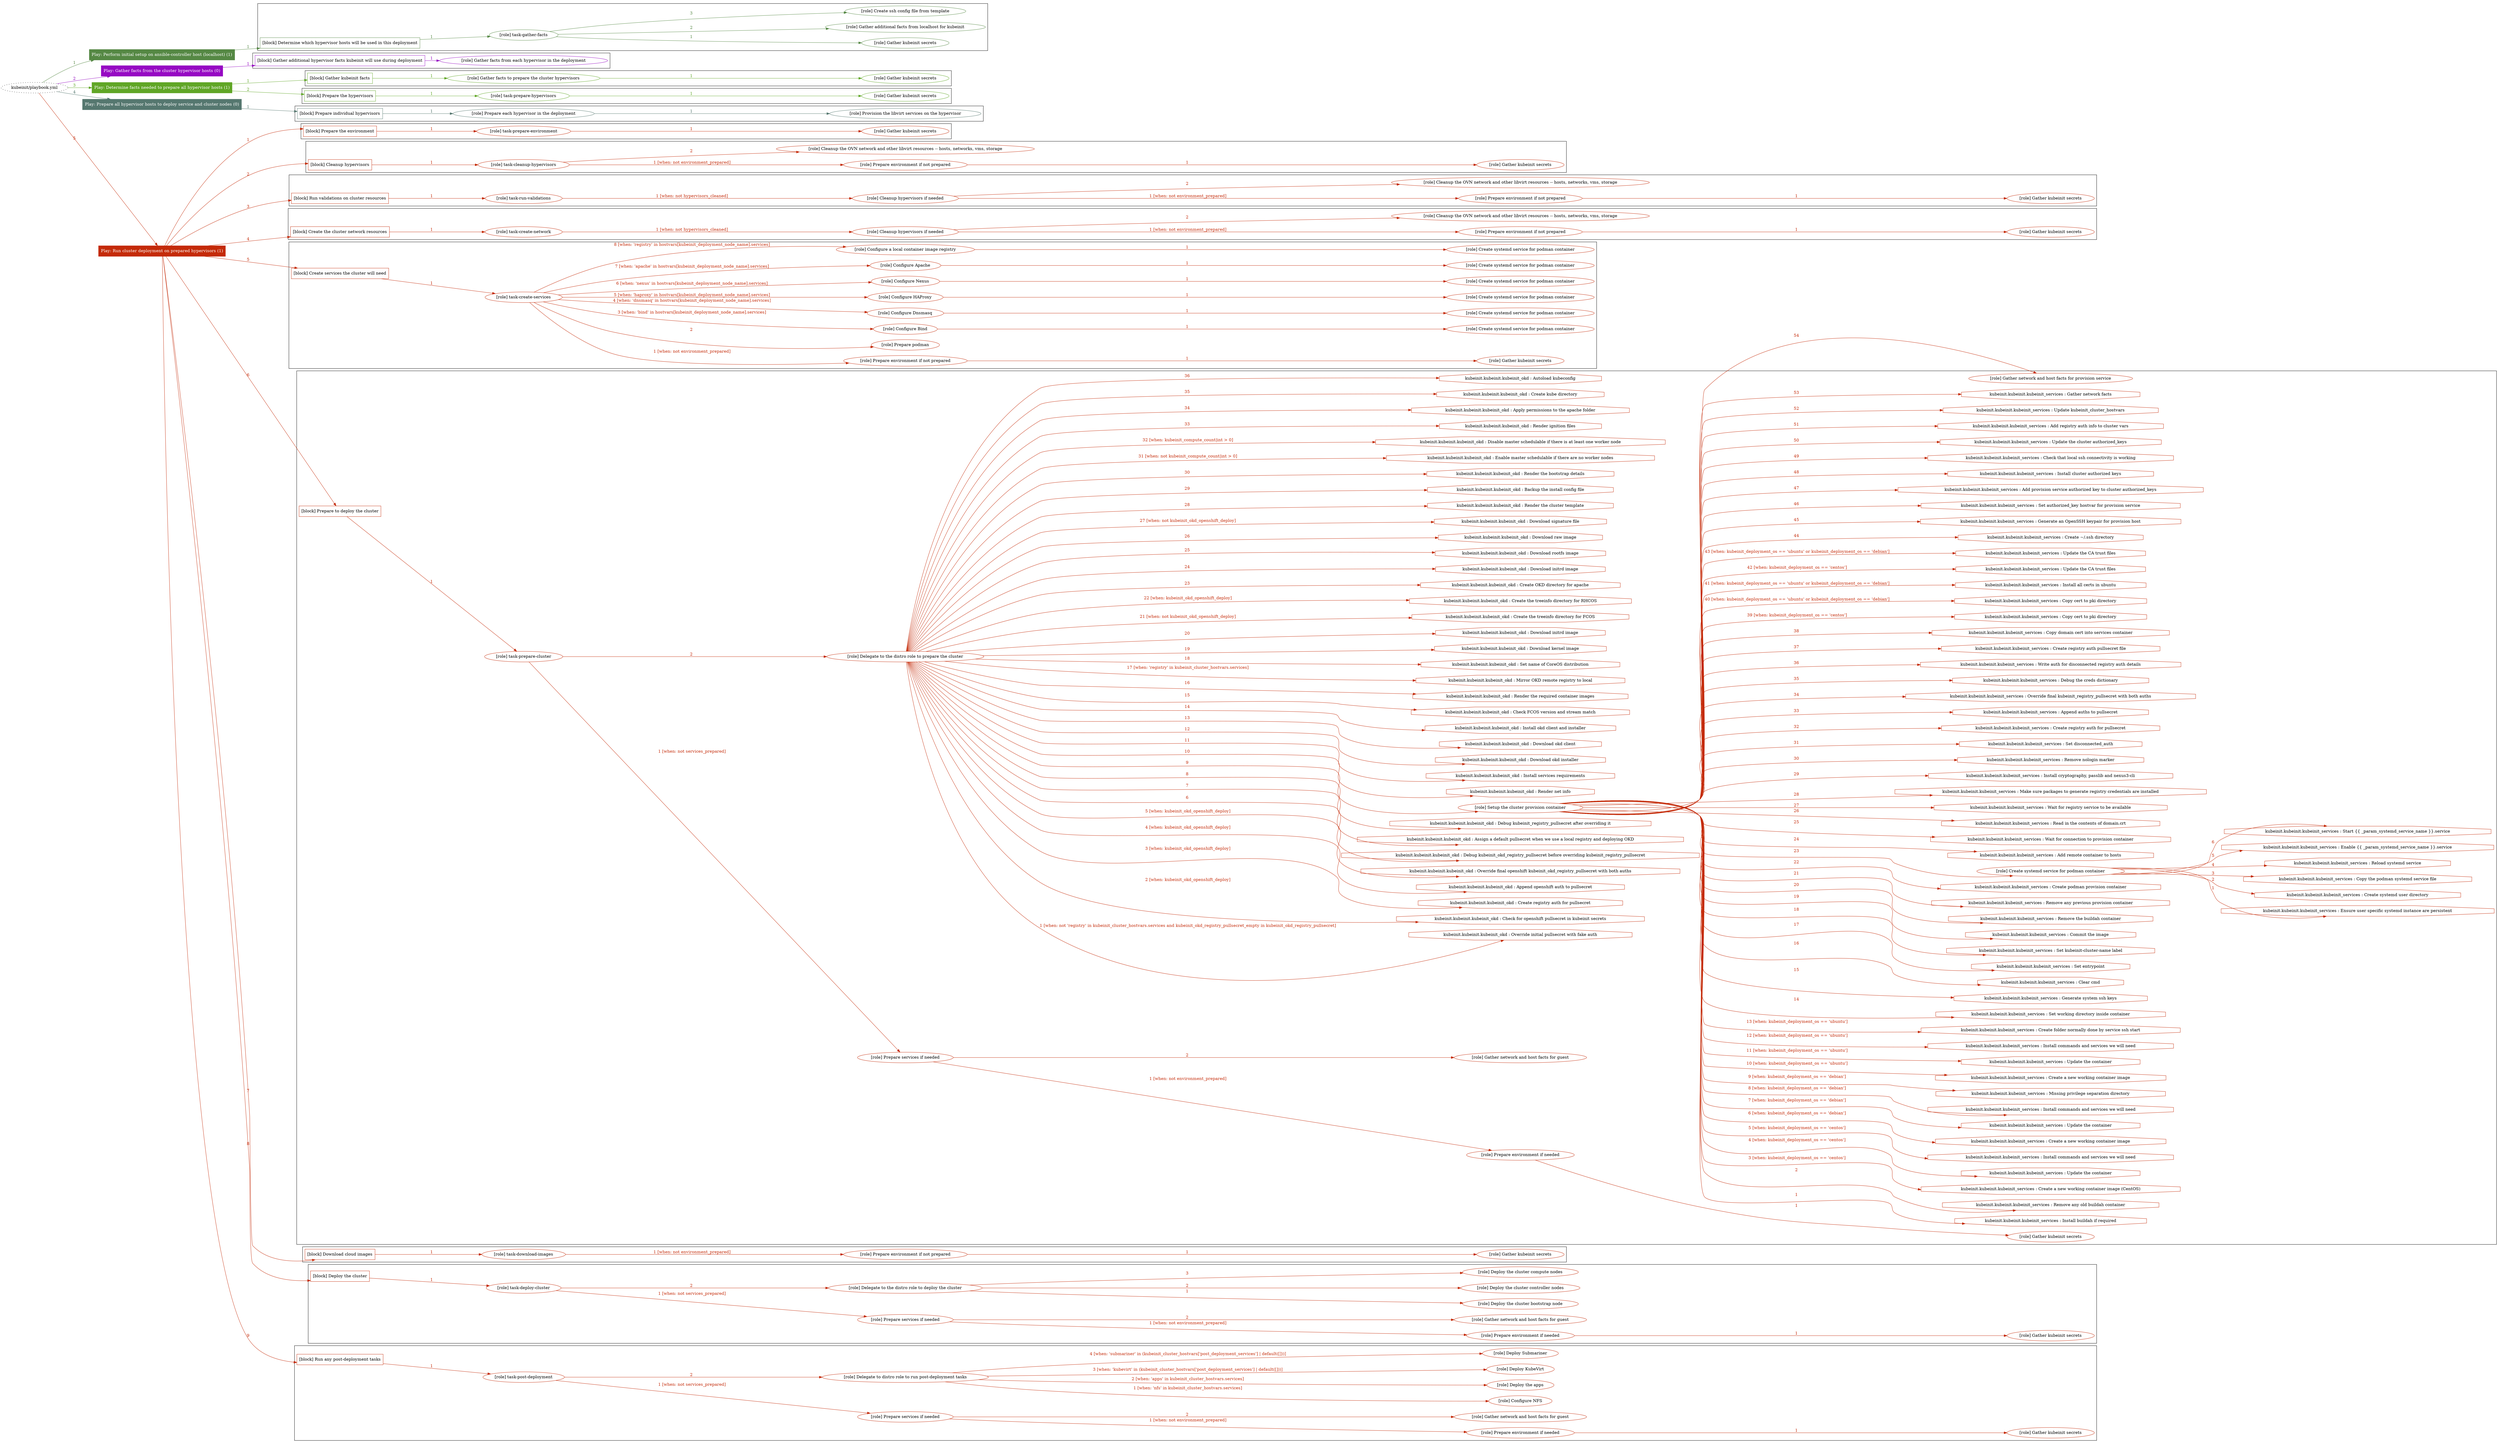 digraph {
	graph [concentrate=true ordering=in rankdir=LR ratio=fill]
	edge [esep=5 sep=10]
	"kubeinit/playbook.yml" [URL="/home/runner/work/kubeinit/kubeinit/kubeinit/playbook.yml" id=playbook_f58dd416 style=dotted]
	"kubeinit/playbook.yml" -> play_b8996e23 [label="1 " color="#558844" fontcolor="#558844" id=edge_6f208e1a labeltooltip="1 " tooltip="1 "]
	subgraph "Play: Perform initial setup on ansible-controller host (localhost) (1)" {
		play_b8996e23 [label="Play: Perform initial setup on ansible-controller host (localhost) (1)" URL="/home/runner/work/kubeinit/kubeinit/kubeinit/playbook.yml" color="#558844" fontcolor="#ffffff" id=play_b8996e23 shape=box style=filled tooltip=localhost]
		play_b8996e23 -> block_229b957a [label=1 color="#558844" fontcolor="#558844" id=edge_6a78a221 labeltooltip=1 tooltip=1]
		subgraph cluster_block_229b957a {
			block_229b957a [label="[block] Determine which hypervisor hosts will be used in this deployment" URL="/home/runner/work/kubeinit/kubeinit/kubeinit/playbook.yml" color="#558844" id=block_229b957a labeltooltip="Determine which hypervisor hosts will be used in this deployment" shape=box tooltip="Determine which hypervisor hosts will be used in this deployment"]
			block_229b957a -> role_98ed3fac [label="1 " color="#558844" fontcolor="#558844" id=edge_3f7dc08d labeltooltip="1 " tooltip="1 "]
			subgraph "task-gather-facts" {
				role_98ed3fac [label="[role] task-gather-facts" URL="/home/runner/work/kubeinit/kubeinit/kubeinit/playbook.yml" color="#558844" id=role_98ed3fac tooltip="task-gather-facts"]
				role_98ed3fac -> role_f3ea2917 [label="1 " color="#558844" fontcolor="#558844" id=edge_de80485e labeltooltip="1 " tooltip="1 "]
				subgraph "Gather kubeinit secrets" {
					role_f3ea2917 [label="[role] Gather kubeinit secrets" URL="/home/runner/.ansible/collections/ansible_collections/kubeinit/kubeinit/roles/kubeinit_prepare/tasks/build_hypervisors_group.yml" color="#558844" id=role_f3ea2917 tooltip="Gather kubeinit secrets"]
				}
				role_98ed3fac -> role_ff82a94a [label="2 " color="#558844" fontcolor="#558844" id=edge_cd9e686f labeltooltip="2 " tooltip="2 "]
				subgraph "Gather additional facts from localhost for kubeinit" {
					role_ff82a94a [label="[role] Gather additional facts from localhost for kubeinit" URL="/home/runner/.ansible/collections/ansible_collections/kubeinit/kubeinit/roles/kubeinit_prepare/tasks/build_hypervisors_group.yml" color="#558844" id=role_ff82a94a tooltip="Gather additional facts from localhost for kubeinit"]
				}
				role_98ed3fac -> role_e0e17584 [label="3 " color="#558844" fontcolor="#558844" id=edge_b5304538 labeltooltip="3 " tooltip="3 "]
				subgraph "Create ssh config file from template" {
					role_e0e17584 [label="[role] Create ssh config file from template" URL="/home/runner/.ansible/collections/ansible_collections/kubeinit/kubeinit/roles/kubeinit_prepare/tasks/build_hypervisors_group.yml" color="#558844" id=role_e0e17584 tooltip="Create ssh config file from template"]
				}
			}
		}
	}
	"kubeinit/playbook.yml" -> play_5a446d18 [label="2 " color="#9609c3" fontcolor="#9609c3" id=edge_eae5f26c labeltooltip="2 " tooltip="2 "]
	subgraph "Play: Gather facts from the cluster hypervisor hosts (0)" {
		play_5a446d18 [label="Play: Gather facts from the cluster hypervisor hosts (0)" URL="/home/runner/work/kubeinit/kubeinit/kubeinit/playbook.yml" color="#9609c3" fontcolor="#ffffff" id=play_5a446d18 shape=box style=filled tooltip="Play: Gather facts from the cluster hypervisor hosts (0)"]
		play_5a446d18 -> block_0181d671 [label=1 color="#9609c3" fontcolor="#9609c3" id=edge_eec2bf26 labeltooltip=1 tooltip=1]
		subgraph cluster_block_0181d671 {
			block_0181d671 [label="[block] Gather additional hypervisor facts kubeinit will use during deployment" URL="/home/runner/work/kubeinit/kubeinit/kubeinit/playbook.yml" color="#9609c3" id=block_0181d671 labeltooltip="Gather additional hypervisor facts kubeinit will use during deployment" shape=box tooltip="Gather additional hypervisor facts kubeinit will use during deployment"]
			block_0181d671 -> role_768bb6c7 [label="1 " color="#9609c3" fontcolor="#9609c3" id=edge_8436977f labeltooltip="1 " tooltip="1 "]
			subgraph "Gather facts from each hypervisor in the deployment" {
				role_768bb6c7 [label="[role] Gather facts from each hypervisor in the deployment" URL="/home/runner/work/kubeinit/kubeinit/kubeinit/playbook.yml" color="#9609c3" id=role_768bb6c7 tooltip="Gather facts from each hypervisor in the deployment"]
			}
		}
	}
	"kubeinit/playbook.yml" -> play_4d7f0b4e [label="3 " color="#60a626" fontcolor="#60a626" id=edge_033fa263 labeltooltip="3 " tooltip="3 "]
	subgraph "Play: Determine facts needed to prepare all hypervisor hosts (1)" {
		play_4d7f0b4e [label="Play: Determine facts needed to prepare all hypervisor hosts (1)" URL="/home/runner/work/kubeinit/kubeinit/kubeinit/playbook.yml" color="#60a626" fontcolor="#ffffff" id=play_4d7f0b4e shape=box style=filled tooltip=localhost]
		play_4d7f0b4e -> block_7d8cb0ce [label=1 color="#60a626" fontcolor="#60a626" id=edge_b7486c07 labeltooltip=1 tooltip=1]
		subgraph cluster_block_7d8cb0ce {
			block_7d8cb0ce [label="[block] Gather kubeinit facts" URL="/home/runner/work/kubeinit/kubeinit/kubeinit/playbook.yml" color="#60a626" id=block_7d8cb0ce labeltooltip="Gather kubeinit facts" shape=box tooltip="Gather kubeinit facts"]
			block_7d8cb0ce -> role_7f818dc3 [label="1 " color="#60a626" fontcolor="#60a626" id=edge_cb2ec3d7 labeltooltip="1 " tooltip="1 "]
			subgraph "Gather facts to prepare the cluster hypervisors" {
				role_7f818dc3 [label="[role] Gather facts to prepare the cluster hypervisors" URL="/home/runner/work/kubeinit/kubeinit/kubeinit/playbook.yml" color="#60a626" id=role_7f818dc3 tooltip="Gather facts to prepare the cluster hypervisors"]
				role_7f818dc3 -> role_3fc98d19 [label="1 " color="#60a626" fontcolor="#60a626" id=edge_c4769866 labeltooltip="1 " tooltip="1 "]
				subgraph "Gather kubeinit secrets" {
					role_3fc98d19 [label="[role] Gather kubeinit secrets" URL="/home/runner/.ansible/collections/ansible_collections/kubeinit/kubeinit/roles/kubeinit_prepare/tasks/gather_kubeinit_facts.yml" color="#60a626" id=role_3fc98d19 tooltip="Gather kubeinit secrets"]
				}
			}
		}
		play_4d7f0b4e -> block_f80199a0 [label=2 color="#60a626" fontcolor="#60a626" id=edge_91f8edab labeltooltip=2 tooltip=2]
		subgraph cluster_block_f80199a0 {
			block_f80199a0 [label="[block] Prepare the hypervisors" URL="/home/runner/work/kubeinit/kubeinit/kubeinit/playbook.yml" color="#60a626" id=block_f80199a0 labeltooltip="Prepare the hypervisors" shape=box tooltip="Prepare the hypervisors"]
			block_f80199a0 -> role_3091fee3 [label="1 " color="#60a626" fontcolor="#60a626" id=edge_689ef586 labeltooltip="1 " tooltip="1 "]
			subgraph "task-prepare-hypervisors" {
				role_3091fee3 [label="[role] task-prepare-hypervisors" URL="/home/runner/work/kubeinit/kubeinit/kubeinit/playbook.yml" color="#60a626" id=role_3091fee3 tooltip="task-prepare-hypervisors"]
				role_3091fee3 -> role_86fec57f [label="1 " color="#60a626" fontcolor="#60a626" id=edge_a70806f5 labeltooltip="1 " tooltip="1 "]
				subgraph "Gather kubeinit secrets" {
					role_86fec57f [label="[role] Gather kubeinit secrets" URL="/home/runner/.ansible/collections/ansible_collections/kubeinit/kubeinit/roles/kubeinit_prepare/tasks/gather_kubeinit_facts.yml" color="#60a626" id=role_86fec57f tooltip="Gather kubeinit secrets"]
				}
			}
		}
	}
	"kubeinit/playbook.yml" -> play_8d96436f [label="4 " color="#55776f" fontcolor="#55776f" id=edge_4ef3f760 labeltooltip="4 " tooltip="4 "]
	subgraph "Play: Prepare all hypervisor hosts to deploy service and cluster nodes (0)" {
		play_8d96436f [label="Play: Prepare all hypervisor hosts to deploy service and cluster nodes (0)" URL="/home/runner/work/kubeinit/kubeinit/kubeinit/playbook.yml" color="#55776f" fontcolor="#ffffff" id=play_8d96436f shape=box style=filled tooltip="Play: Prepare all hypervisor hosts to deploy service and cluster nodes (0)"]
		play_8d96436f -> block_e02439cf [label=1 color="#55776f" fontcolor="#55776f" id=edge_d26512b8 labeltooltip=1 tooltip=1]
		subgraph cluster_block_e02439cf {
			block_e02439cf [label="[block] Prepare individual hypervisors" URL="/home/runner/work/kubeinit/kubeinit/kubeinit/playbook.yml" color="#55776f" id=block_e02439cf labeltooltip="Prepare individual hypervisors" shape=box tooltip="Prepare individual hypervisors"]
			block_e02439cf -> role_1cebb40f [label="1 " color="#55776f" fontcolor="#55776f" id=edge_4e56af25 labeltooltip="1 " tooltip="1 "]
			subgraph "Prepare each hypervisor in the deployment" {
				role_1cebb40f [label="[role] Prepare each hypervisor in the deployment" URL="/home/runner/work/kubeinit/kubeinit/kubeinit/playbook.yml" color="#55776f" id=role_1cebb40f tooltip="Prepare each hypervisor in the deployment"]
				role_1cebb40f -> role_71d4a70d [label="1 " color="#55776f" fontcolor="#55776f" id=edge_398ca9fc labeltooltip="1 " tooltip="1 "]
				subgraph "Provision the libvirt services on the hypervisor" {
					role_71d4a70d [label="[role] Provision the libvirt services on the hypervisor" URL="/home/runner/.ansible/collections/ansible_collections/kubeinit/kubeinit/roles/kubeinit_prepare/tasks/prepare_hypervisor.yml" color="#55776f" id=role_71d4a70d tooltip="Provision the libvirt services on the hypervisor"]
				}
			}
		}
	}
	"kubeinit/playbook.yml" -> play_d14a9726 [label="5 " color="#c42a08" fontcolor="#c42a08" id=edge_e420eeaf labeltooltip="5 " tooltip="5 "]
	subgraph "Play: Run cluster deployment on prepared hypervisors (1)" {
		play_d14a9726 [label="Play: Run cluster deployment on prepared hypervisors (1)" URL="/home/runner/work/kubeinit/kubeinit/kubeinit/playbook.yml" color="#c42a08" fontcolor="#ffffff" id=play_d14a9726 shape=box style=filled tooltip=localhost]
		play_d14a9726 -> block_15b85aa0 [label=1 color="#c42a08" fontcolor="#c42a08" id=edge_3be7ac6d labeltooltip=1 tooltip=1]
		subgraph cluster_block_15b85aa0 {
			block_15b85aa0 [label="[block] Prepare the environment" URL="/home/runner/work/kubeinit/kubeinit/kubeinit/playbook.yml" color="#c42a08" id=block_15b85aa0 labeltooltip="Prepare the environment" shape=box tooltip="Prepare the environment"]
			block_15b85aa0 -> role_02907ad2 [label="1 " color="#c42a08" fontcolor="#c42a08" id=edge_02ec7589 labeltooltip="1 " tooltip="1 "]
			subgraph "task-prepare-environment" {
				role_02907ad2 [label="[role] task-prepare-environment" URL="/home/runner/work/kubeinit/kubeinit/kubeinit/playbook.yml" color="#c42a08" id=role_02907ad2 tooltip="task-prepare-environment"]
				role_02907ad2 -> role_c144c8d4 [label="1 " color="#c42a08" fontcolor="#c42a08" id=edge_ea4b4b09 labeltooltip="1 " tooltip="1 "]
				subgraph "Gather kubeinit secrets" {
					role_c144c8d4 [label="[role] Gather kubeinit secrets" URL="/home/runner/.ansible/collections/ansible_collections/kubeinit/kubeinit/roles/kubeinit_prepare/tasks/gather_kubeinit_facts.yml" color="#c42a08" id=role_c144c8d4 tooltip="Gather kubeinit secrets"]
				}
			}
		}
		play_d14a9726 -> block_658aaa77 [label=2 color="#c42a08" fontcolor="#c42a08" id=edge_349069e7 labeltooltip=2 tooltip=2]
		subgraph cluster_block_658aaa77 {
			block_658aaa77 [label="[block] Cleanup hypervisors" URL="/home/runner/work/kubeinit/kubeinit/kubeinit/playbook.yml" color="#c42a08" id=block_658aaa77 labeltooltip="Cleanup hypervisors" shape=box tooltip="Cleanup hypervisors"]
			block_658aaa77 -> role_01c6ff9e [label="1 " color="#c42a08" fontcolor="#c42a08" id=edge_3677b6c6 labeltooltip="1 " tooltip="1 "]
			subgraph "task-cleanup-hypervisors" {
				role_01c6ff9e [label="[role] task-cleanup-hypervisors" URL="/home/runner/work/kubeinit/kubeinit/kubeinit/playbook.yml" color="#c42a08" id=role_01c6ff9e tooltip="task-cleanup-hypervisors"]
				role_01c6ff9e -> role_9846c67d [label="1 [when: not environment_prepared]" color="#c42a08" fontcolor="#c42a08" id=edge_6fa82c38 labeltooltip="1 [when: not environment_prepared]" tooltip="1 [when: not environment_prepared]"]
				subgraph "Prepare environment if not prepared" {
					role_9846c67d [label="[role] Prepare environment if not prepared" URL="/home/runner/.ansible/collections/ansible_collections/kubeinit/kubeinit/roles/kubeinit_prepare/tasks/cleanup_hypervisors.yml" color="#c42a08" id=role_9846c67d tooltip="Prepare environment if not prepared"]
					role_9846c67d -> role_908a4c1f [label="1 " color="#c42a08" fontcolor="#c42a08" id=edge_600d0ccf labeltooltip="1 " tooltip="1 "]
					subgraph "Gather kubeinit secrets" {
						role_908a4c1f [label="[role] Gather kubeinit secrets" URL="/home/runner/.ansible/collections/ansible_collections/kubeinit/kubeinit/roles/kubeinit_prepare/tasks/gather_kubeinit_facts.yml" color="#c42a08" id=role_908a4c1f tooltip="Gather kubeinit secrets"]
					}
				}
				role_01c6ff9e -> role_32d76f8e [label="2 " color="#c42a08" fontcolor="#c42a08" id=edge_f711a70c labeltooltip="2 " tooltip="2 "]
				subgraph "Cleanup the OVN network and other libvirt resources -- hosts, networks, vms, storage" {
					role_32d76f8e [label="[role] Cleanup the OVN network and other libvirt resources -- hosts, networks, vms, storage" URL="/home/runner/.ansible/collections/ansible_collections/kubeinit/kubeinit/roles/kubeinit_prepare/tasks/cleanup_hypervisors.yml" color="#c42a08" id=role_32d76f8e tooltip="Cleanup the OVN network and other libvirt resources -- hosts, networks, vms, storage"]
				}
			}
		}
		play_d14a9726 -> block_249dfcf4 [label=3 color="#c42a08" fontcolor="#c42a08" id=edge_e8883dda labeltooltip=3 tooltip=3]
		subgraph cluster_block_249dfcf4 {
			block_249dfcf4 [label="[block] Run validations on cluster resources" URL="/home/runner/work/kubeinit/kubeinit/kubeinit/playbook.yml" color="#c42a08" id=block_249dfcf4 labeltooltip="Run validations on cluster resources" shape=box tooltip="Run validations on cluster resources"]
			block_249dfcf4 -> role_471b6b78 [label="1 " color="#c42a08" fontcolor="#c42a08" id=edge_54524981 labeltooltip="1 " tooltip="1 "]
			subgraph "task-run-validations" {
				role_471b6b78 [label="[role] task-run-validations" URL="/home/runner/work/kubeinit/kubeinit/kubeinit/playbook.yml" color="#c42a08" id=role_471b6b78 tooltip="task-run-validations"]
				role_471b6b78 -> role_9f91f409 [label="1 [when: not hypervisors_cleaned]" color="#c42a08" fontcolor="#c42a08" id=edge_77b3f83b labeltooltip="1 [when: not hypervisors_cleaned]" tooltip="1 [when: not hypervisors_cleaned]"]
				subgraph "Cleanup hypervisors if needed" {
					role_9f91f409 [label="[role] Cleanup hypervisors if needed" URL="/home/runner/.ansible/collections/ansible_collections/kubeinit/kubeinit/roles/kubeinit_validations/tasks/main.yml" color="#c42a08" id=role_9f91f409 tooltip="Cleanup hypervisors if needed"]
					role_9f91f409 -> role_f732639b [label="1 [when: not environment_prepared]" color="#c42a08" fontcolor="#c42a08" id=edge_d1c5ca93 labeltooltip="1 [when: not environment_prepared]" tooltip="1 [when: not environment_prepared]"]
					subgraph "Prepare environment if not prepared" {
						role_f732639b [label="[role] Prepare environment if not prepared" URL="/home/runner/.ansible/collections/ansible_collections/kubeinit/kubeinit/roles/kubeinit_prepare/tasks/cleanup_hypervisors.yml" color="#c42a08" id=role_f732639b tooltip="Prepare environment if not prepared"]
						role_f732639b -> role_11282269 [label="1 " color="#c42a08" fontcolor="#c42a08" id=edge_4d026298 labeltooltip="1 " tooltip="1 "]
						subgraph "Gather kubeinit secrets" {
							role_11282269 [label="[role] Gather kubeinit secrets" URL="/home/runner/.ansible/collections/ansible_collections/kubeinit/kubeinit/roles/kubeinit_prepare/tasks/gather_kubeinit_facts.yml" color="#c42a08" id=role_11282269 tooltip="Gather kubeinit secrets"]
						}
					}
					role_9f91f409 -> role_c77d2b2d [label="2 " color="#c42a08" fontcolor="#c42a08" id=edge_741f591b labeltooltip="2 " tooltip="2 "]
					subgraph "Cleanup the OVN network and other libvirt resources -- hosts, networks, vms, storage" {
						role_c77d2b2d [label="[role] Cleanup the OVN network and other libvirt resources -- hosts, networks, vms, storage" URL="/home/runner/.ansible/collections/ansible_collections/kubeinit/kubeinit/roles/kubeinit_prepare/tasks/cleanup_hypervisors.yml" color="#c42a08" id=role_c77d2b2d tooltip="Cleanup the OVN network and other libvirt resources -- hosts, networks, vms, storage"]
					}
				}
			}
		}
		play_d14a9726 -> block_707b5162 [label=4 color="#c42a08" fontcolor="#c42a08" id=edge_aea0ea3d labeltooltip=4 tooltip=4]
		subgraph cluster_block_707b5162 {
			block_707b5162 [label="[block] Create the cluster network resources" URL="/home/runner/work/kubeinit/kubeinit/kubeinit/playbook.yml" color="#c42a08" id=block_707b5162 labeltooltip="Create the cluster network resources" shape=box tooltip="Create the cluster network resources"]
			block_707b5162 -> role_d30d086b [label="1 " color="#c42a08" fontcolor="#c42a08" id=edge_5c0ed31e labeltooltip="1 " tooltip="1 "]
			subgraph "task-create-network" {
				role_d30d086b [label="[role] task-create-network" URL="/home/runner/work/kubeinit/kubeinit/kubeinit/playbook.yml" color="#c42a08" id=role_d30d086b tooltip="task-create-network"]
				role_d30d086b -> role_a8c55e21 [label="1 [when: not hypervisors_cleaned]" color="#c42a08" fontcolor="#c42a08" id=edge_e769ad68 labeltooltip="1 [when: not hypervisors_cleaned]" tooltip="1 [when: not hypervisors_cleaned]"]
				subgraph "Cleanup hypervisors if needed" {
					role_a8c55e21 [label="[role] Cleanup hypervisors if needed" URL="/home/runner/.ansible/collections/ansible_collections/kubeinit/kubeinit/roles/kubeinit_libvirt/tasks/create_network.yml" color="#c42a08" id=role_a8c55e21 tooltip="Cleanup hypervisors if needed"]
					role_a8c55e21 -> role_6dca5945 [label="1 [when: not environment_prepared]" color="#c42a08" fontcolor="#c42a08" id=edge_110ed225 labeltooltip="1 [when: not environment_prepared]" tooltip="1 [when: not environment_prepared]"]
					subgraph "Prepare environment if not prepared" {
						role_6dca5945 [label="[role] Prepare environment if not prepared" URL="/home/runner/.ansible/collections/ansible_collections/kubeinit/kubeinit/roles/kubeinit_prepare/tasks/cleanup_hypervisors.yml" color="#c42a08" id=role_6dca5945 tooltip="Prepare environment if not prepared"]
						role_6dca5945 -> role_4b7aa67e [label="1 " color="#c42a08" fontcolor="#c42a08" id=edge_ad682901 labeltooltip="1 " tooltip="1 "]
						subgraph "Gather kubeinit secrets" {
							role_4b7aa67e [label="[role] Gather kubeinit secrets" URL="/home/runner/.ansible/collections/ansible_collections/kubeinit/kubeinit/roles/kubeinit_prepare/tasks/gather_kubeinit_facts.yml" color="#c42a08" id=role_4b7aa67e tooltip="Gather kubeinit secrets"]
						}
					}
					role_a8c55e21 -> role_39a563e2 [label="2 " color="#c42a08" fontcolor="#c42a08" id=edge_881dc541 labeltooltip="2 " tooltip="2 "]
					subgraph "Cleanup the OVN network and other libvirt resources -- hosts, networks, vms, storage" {
						role_39a563e2 [label="[role] Cleanup the OVN network and other libvirt resources -- hosts, networks, vms, storage" URL="/home/runner/.ansible/collections/ansible_collections/kubeinit/kubeinit/roles/kubeinit_prepare/tasks/cleanup_hypervisors.yml" color="#c42a08" id=role_39a563e2 tooltip="Cleanup the OVN network and other libvirt resources -- hosts, networks, vms, storage"]
					}
				}
			}
		}
		play_d14a9726 -> block_d48c89ea [label=5 color="#c42a08" fontcolor="#c42a08" id=edge_b6ce7c73 labeltooltip=5 tooltip=5]
		subgraph cluster_block_d48c89ea {
			block_d48c89ea [label="[block] Create services the cluster will need" URL="/home/runner/work/kubeinit/kubeinit/kubeinit/playbook.yml" color="#c42a08" id=block_d48c89ea labeltooltip="Create services the cluster will need" shape=box tooltip="Create services the cluster will need"]
			block_d48c89ea -> role_192153d8 [label="1 " color="#c42a08" fontcolor="#c42a08" id=edge_e89e0b4a labeltooltip="1 " tooltip="1 "]
			subgraph "task-create-services" {
				role_192153d8 [label="[role] task-create-services" URL="/home/runner/work/kubeinit/kubeinit/kubeinit/playbook.yml" color="#c42a08" id=role_192153d8 tooltip="task-create-services"]
				role_192153d8 -> role_dc57951f [label="1 [when: not environment_prepared]" color="#c42a08" fontcolor="#c42a08" id=edge_1ff35ec4 labeltooltip="1 [when: not environment_prepared]" tooltip="1 [when: not environment_prepared]"]
				subgraph "Prepare environment if not prepared" {
					role_dc57951f [label="[role] Prepare environment if not prepared" URL="/home/runner/.ansible/collections/ansible_collections/kubeinit/kubeinit/roles/kubeinit_services/tasks/main.yml" color="#c42a08" id=role_dc57951f tooltip="Prepare environment if not prepared"]
					role_dc57951f -> role_8fdacc08 [label="1 " color="#c42a08" fontcolor="#c42a08" id=edge_89b2f6c4 labeltooltip="1 " tooltip="1 "]
					subgraph "Gather kubeinit secrets" {
						role_8fdacc08 [label="[role] Gather kubeinit secrets" URL="/home/runner/.ansible/collections/ansible_collections/kubeinit/kubeinit/roles/kubeinit_prepare/tasks/gather_kubeinit_facts.yml" color="#c42a08" id=role_8fdacc08 tooltip="Gather kubeinit secrets"]
					}
				}
				role_192153d8 -> role_e9c0a9e6 [label="2 " color="#c42a08" fontcolor="#c42a08" id=edge_745a8a0b labeltooltip="2 " tooltip="2 "]
				subgraph "Prepare podman" {
					role_e9c0a9e6 [label="[role] Prepare podman" URL="/home/runner/.ansible/collections/ansible_collections/kubeinit/kubeinit/roles/kubeinit_services/tasks/00_create_service_pod.yml" color="#c42a08" id=role_e9c0a9e6 tooltip="Prepare podman"]
				}
				role_192153d8 -> role_7a8eb54d [label="3 [when: 'bind' in hostvars[kubeinit_deployment_node_name].services]" color="#c42a08" fontcolor="#c42a08" id=edge_6053caaa labeltooltip="3 [when: 'bind' in hostvars[kubeinit_deployment_node_name].services]" tooltip="3 [when: 'bind' in hostvars[kubeinit_deployment_node_name].services]"]
				subgraph "Configure Bind" {
					role_7a8eb54d [label="[role] Configure Bind" URL="/home/runner/.ansible/collections/ansible_collections/kubeinit/kubeinit/roles/kubeinit_services/tasks/start_services_containers.yml" color="#c42a08" id=role_7a8eb54d tooltip="Configure Bind"]
					role_7a8eb54d -> role_9dcfd463 [label="1 " color="#c42a08" fontcolor="#c42a08" id=edge_a5bebe09 labeltooltip="1 " tooltip="1 "]
					subgraph "Create systemd service for podman container" {
						role_9dcfd463 [label="[role] Create systemd service for podman container" URL="/home/runner/.ansible/collections/ansible_collections/kubeinit/kubeinit/roles/kubeinit_bind/tasks/main.yml" color="#c42a08" id=role_9dcfd463 tooltip="Create systemd service for podman container"]
					}
				}
				role_192153d8 -> role_b01e4d01 [label="4 [when: 'dnsmasq' in hostvars[kubeinit_deployment_node_name].services]" color="#c42a08" fontcolor="#c42a08" id=edge_aed231b7 labeltooltip="4 [when: 'dnsmasq' in hostvars[kubeinit_deployment_node_name].services]" tooltip="4 [when: 'dnsmasq' in hostvars[kubeinit_deployment_node_name].services]"]
				subgraph "Configure Dnsmasq" {
					role_b01e4d01 [label="[role] Configure Dnsmasq" URL="/home/runner/.ansible/collections/ansible_collections/kubeinit/kubeinit/roles/kubeinit_services/tasks/start_services_containers.yml" color="#c42a08" id=role_b01e4d01 tooltip="Configure Dnsmasq"]
					role_b01e4d01 -> role_cb300faa [label="1 " color="#c42a08" fontcolor="#c42a08" id=edge_a94832c9 labeltooltip="1 " tooltip="1 "]
					subgraph "Create systemd service for podman container" {
						role_cb300faa [label="[role] Create systemd service for podman container" URL="/home/runner/.ansible/collections/ansible_collections/kubeinit/kubeinit/roles/kubeinit_dnsmasq/tasks/main.yml" color="#c42a08" id=role_cb300faa tooltip="Create systemd service for podman container"]
					}
				}
				role_192153d8 -> role_e0495d81 [label="5 [when: 'haproxy' in hostvars[kubeinit_deployment_node_name].services]" color="#c42a08" fontcolor="#c42a08" id=edge_14717a32 labeltooltip="5 [when: 'haproxy' in hostvars[kubeinit_deployment_node_name].services]" tooltip="5 [when: 'haproxy' in hostvars[kubeinit_deployment_node_name].services]"]
				subgraph "Configure HAProxy" {
					role_e0495d81 [label="[role] Configure HAProxy" URL="/home/runner/.ansible/collections/ansible_collections/kubeinit/kubeinit/roles/kubeinit_services/tasks/start_services_containers.yml" color="#c42a08" id=role_e0495d81 tooltip="Configure HAProxy"]
					role_e0495d81 -> role_d73c9312 [label="1 " color="#c42a08" fontcolor="#c42a08" id=edge_e45167b9 labeltooltip="1 " tooltip="1 "]
					subgraph "Create systemd service for podman container" {
						role_d73c9312 [label="[role] Create systemd service for podman container" URL="/home/runner/.ansible/collections/ansible_collections/kubeinit/kubeinit/roles/kubeinit_haproxy/tasks/main.yml" color="#c42a08" id=role_d73c9312 tooltip="Create systemd service for podman container"]
					}
				}
				role_192153d8 -> role_37f5df13 [label="6 [when: 'nexus' in hostvars[kubeinit_deployment_node_name].services]" color="#c42a08" fontcolor="#c42a08" id=edge_94384afc labeltooltip="6 [when: 'nexus' in hostvars[kubeinit_deployment_node_name].services]" tooltip="6 [when: 'nexus' in hostvars[kubeinit_deployment_node_name].services]"]
				subgraph "Configure Nexus" {
					role_37f5df13 [label="[role] Configure Nexus" URL="/home/runner/.ansible/collections/ansible_collections/kubeinit/kubeinit/roles/kubeinit_services/tasks/start_services_containers.yml" color="#c42a08" id=role_37f5df13 tooltip="Configure Nexus"]
					role_37f5df13 -> role_4ebc28ad [label="1 " color="#c42a08" fontcolor="#c42a08" id=edge_c950083c labeltooltip="1 " tooltip="1 "]
					subgraph "Create systemd service for podman container" {
						role_4ebc28ad [label="[role] Create systemd service for podman container" URL="/home/runner/.ansible/collections/ansible_collections/kubeinit/kubeinit/roles/kubeinit_nexus/tasks/main.yml" color="#c42a08" id=role_4ebc28ad tooltip="Create systemd service for podman container"]
					}
				}
				role_192153d8 -> role_f70ed1d2 [label="7 [when: 'apache' in hostvars[kubeinit_deployment_node_name].services]" color="#c42a08" fontcolor="#c42a08" id=edge_10608470 labeltooltip="7 [when: 'apache' in hostvars[kubeinit_deployment_node_name].services]" tooltip="7 [when: 'apache' in hostvars[kubeinit_deployment_node_name].services]"]
				subgraph "Configure Apache" {
					role_f70ed1d2 [label="[role] Configure Apache" URL="/home/runner/.ansible/collections/ansible_collections/kubeinit/kubeinit/roles/kubeinit_services/tasks/start_services_containers.yml" color="#c42a08" id=role_f70ed1d2 tooltip="Configure Apache"]
					role_f70ed1d2 -> role_1845cba0 [label="1 " color="#c42a08" fontcolor="#c42a08" id=edge_e978b8e2 labeltooltip="1 " tooltip="1 "]
					subgraph "Create systemd service for podman container" {
						role_1845cba0 [label="[role] Create systemd service for podman container" URL="/home/runner/.ansible/collections/ansible_collections/kubeinit/kubeinit/roles/kubeinit_apache/tasks/main.yml" color="#c42a08" id=role_1845cba0 tooltip="Create systemd service for podman container"]
					}
				}
				role_192153d8 -> role_dae58cfa [label="8 [when: 'registry' in hostvars[kubeinit_deployment_node_name].services]" color="#c42a08" fontcolor="#c42a08" id=edge_0dd17eed labeltooltip="8 [when: 'registry' in hostvars[kubeinit_deployment_node_name].services]" tooltip="8 [when: 'registry' in hostvars[kubeinit_deployment_node_name].services]"]
				subgraph "Configure a local container image registry" {
					role_dae58cfa [label="[role] Configure a local container image registry" URL="/home/runner/.ansible/collections/ansible_collections/kubeinit/kubeinit/roles/kubeinit_services/tasks/start_services_containers.yml" color="#c42a08" id=role_dae58cfa tooltip="Configure a local container image registry"]
					role_dae58cfa -> role_4d344d7b [label="1 " color="#c42a08" fontcolor="#c42a08" id=edge_94b71118 labeltooltip="1 " tooltip="1 "]
					subgraph "Create systemd service for podman container" {
						role_4d344d7b [label="[role] Create systemd service for podman container" URL="/home/runner/.ansible/collections/ansible_collections/kubeinit/kubeinit/roles/kubeinit_registry/tasks/main.yml" color="#c42a08" id=role_4d344d7b tooltip="Create systemd service for podman container"]
					}
				}
			}
		}
		play_d14a9726 -> block_be534058 [label=6 color="#c42a08" fontcolor="#c42a08" id=edge_d6813564 labeltooltip=6 tooltip=6]
		subgraph cluster_block_be534058 {
			block_be534058 [label="[block] Prepare to deploy the cluster" URL="/home/runner/work/kubeinit/kubeinit/kubeinit/playbook.yml" color="#c42a08" id=block_be534058 labeltooltip="Prepare to deploy the cluster" shape=box tooltip="Prepare to deploy the cluster"]
			block_be534058 -> role_958e6598 [label="1 " color="#c42a08" fontcolor="#c42a08" id=edge_648de09c labeltooltip="1 " tooltip="1 "]
			subgraph "task-prepare-cluster" {
				role_958e6598 [label="[role] task-prepare-cluster" URL="/home/runner/work/kubeinit/kubeinit/kubeinit/playbook.yml" color="#c42a08" id=role_958e6598 tooltip="task-prepare-cluster"]
				role_958e6598 -> role_1b830b3f [label="1 [when: not services_prepared]" color="#c42a08" fontcolor="#c42a08" id=edge_5c2422e4 labeltooltip="1 [when: not services_prepared]" tooltip="1 [when: not services_prepared]"]
				subgraph "Prepare services if needed" {
					role_1b830b3f [label="[role] Prepare services if needed" URL="/home/runner/.ansible/collections/ansible_collections/kubeinit/kubeinit/roles/kubeinit_prepare/tasks/prepare_cluster.yml" color="#c42a08" id=role_1b830b3f tooltip="Prepare services if needed"]
					role_1b830b3f -> role_80f0f502 [label="1 [when: not environment_prepared]" color="#c42a08" fontcolor="#c42a08" id=edge_2ae49c99 labeltooltip="1 [when: not environment_prepared]" tooltip="1 [when: not environment_prepared]"]
					subgraph "Prepare environment if needed" {
						role_80f0f502 [label="[role] Prepare environment if needed" URL="/home/runner/.ansible/collections/ansible_collections/kubeinit/kubeinit/roles/kubeinit_services/tasks/prepare_services.yml" color="#c42a08" id=role_80f0f502 tooltip="Prepare environment if needed"]
						role_80f0f502 -> role_12e063cd [label="1 " color="#c42a08" fontcolor="#c42a08" id=edge_9c0bd7b8 labeltooltip="1 " tooltip="1 "]
						subgraph "Gather kubeinit secrets" {
							role_12e063cd [label="[role] Gather kubeinit secrets" URL="/home/runner/.ansible/collections/ansible_collections/kubeinit/kubeinit/roles/kubeinit_prepare/tasks/gather_kubeinit_facts.yml" color="#c42a08" id=role_12e063cd tooltip="Gather kubeinit secrets"]
						}
					}
					role_1b830b3f -> role_32d91fbd [label="2 " color="#c42a08" fontcolor="#c42a08" id=edge_0a7d75da labeltooltip="2 " tooltip="2 "]
					subgraph "Gather network and host facts for guest" {
						role_32d91fbd [label="[role] Gather network and host facts for guest" URL="/home/runner/.ansible/collections/ansible_collections/kubeinit/kubeinit/roles/kubeinit_services/tasks/prepare_services.yml" color="#c42a08" id=role_32d91fbd tooltip="Gather network and host facts for guest"]
					}
				}
				role_958e6598 -> role_174a96d8 [label="2 " color="#c42a08" fontcolor="#c42a08" id=edge_ca7bedcd labeltooltip="2 " tooltip="2 "]
				subgraph "Delegate to the distro role to prepare the cluster" {
					role_174a96d8 [label="[role] Delegate to the distro role to prepare the cluster" URL="/home/runner/.ansible/collections/ansible_collections/kubeinit/kubeinit/roles/kubeinit_prepare/tasks/prepare_cluster.yml" color="#c42a08" id=role_174a96d8 tooltip="Delegate to the distro role to prepare the cluster"]
					task_14e6b407 [label="kubeinit.kubeinit.kubeinit_okd : Override initial pullsecret with fake auth" URL="/home/runner/.ansible/collections/ansible_collections/kubeinit/kubeinit/roles/kubeinit_okd/tasks/prepare_cluster.yml" color="#c42a08" id=task_14e6b407 shape=octagon tooltip="kubeinit.kubeinit.kubeinit_okd : Override initial pullsecret with fake auth"]
					role_174a96d8 -> task_14e6b407 [label="1 [when: not 'registry' in kubeinit_cluster_hostvars.services and kubeinit_okd_registry_pullsecret_empty in kubeinit_okd_registry_pullsecret]" color="#c42a08" fontcolor="#c42a08" id=edge_e082c589 labeltooltip="1 [when: not 'registry' in kubeinit_cluster_hostvars.services and kubeinit_okd_registry_pullsecret_empty in kubeinit_okd_registry_pullsecret]" tooltip="1 [when: not 'registry' in kubeinit_cluster_hostvars.services and kubeinit_okd_registry_pullsecret_empty in kubeinit_okd_registry_pullsecret]"]
					task_812f2709 [label="kubeinit.kubeinit.kubeinit_okd : Check for openshift pullsecret in kubeinit secrets" URL="/home/runner/.ansible/collections/ansible_collections/kubeinit/kubeinit/roles/kubeinit_okd/tasks/prepare_cluster.yml" color="#c42a08" id=task_812f2709 shape=octagon tooltip="kubeinit.kubeinit.kubeinit_okd : Check for openshift pullsecret in kubeinit secrets"]
					role_174a96d8 -> task_812f2709 [label="2 [when: kubeinit_okd_openshift_deploy]" color="#c42a08" fontcolor="#c42a08" id=edge_797c6ea2 labeltooltip="2 [when: kubeinit_okd_openshift_deploy]" tooltip="2 [when: kubeinit_okd_openshift_deploy]"]
					task_4ae9b64e [label="kubeinit.kubeinit.kubeinit_okd : Create registry auth for pullsecret" URL="/home/runner/.ansible/collections/ansible_collections/kubeinit/kubeinit/roles/kubeinit_okd/tasks/prepare_cluster.yml" color="#c42a08" id=task_4ae9b64e shape=octagon tooltip="kubeinit.kubeinit.kubeinit_okd : Create registry auth for pullsecret"]
					role_174a96d8 -> task_4ae9b64e [label="3 [when: kubeinit_okd_openshift_deploy]" color="#c42a08" fontcolor="#c42a08" id=edge_b481d087 labeltooltip="3 [when: kubeinit_okd_openshift_deploy]" tooltip="3 [when: kubeinit_okd_openshift_deploy]"]
					task_49c966ca [label="kubeinit.kubeinit.kubeinit_okd : Append openshift auth to pullsecret" URL="/home/runner/.ansible/collections/ansible_collections/kubeinit/kubeinit/roles/kubeinit_okd/tasks/prepare_cluster.yml" color="#c42a08" id=task_49c966ca shape=octagon tooltip="kubeinit.kubeinit.kubeinit_okd : Append openshift auth to pullsecret"]
					role_174a96d8 -> task_49c966ca [label="4 [when: kubeinit_okd_openshift_deploy]" color="#c42a08" fontcolor="#c42a08" id=edge_8bff1fa3 labeltooltip="4 [when: kubeinit_okd_openshift_deploy]" tooltip="4 [when: kubeinit_okd_openshift_deploy]"]
					task_8c54b2cf [label="kubeinit.kubeinit.kubeinit_okd : Override final openshift kubeinit_okd_registry_pullsecret with both auths" URL="/home/runner/.ansible/collections/ansible_collections/kubeinit/kubeinit/roles/kubeinit_okd/tasks/prepare_cluster.yml" color="#c42a08" id=task_8c54b2cf shape=octagon tooltip="kubeinit.kubeinit.kubeinit_okd : Override final openshift kubeinit_okd_registry_pullsecret with both auths"]
					role_174a96d8 -> task_8c54b2cf [label="5 [when: kubeinit_okd_openshift_deploy]" color="#c42a08" fontcolor="#c42a08" id=edge_9a697292 labeltooltip="5 [when: kubeinit_okd_openshift_deploy]" tooltip="5 [when: kubeinit_okd_openshift_deploy]"]
					task_71b8b702 [label="kubeinit.kubeinit.kubeinit_okd : Debug kubeinit_okd_registry_pullsecret before overriding kubeinit_registry_pullsecret" URL="/home/runner/.ansible/collections/ansible_collections/kubeinit/kubeinit/roles/kubeinit_okd/tasks/prepare_cluster.yml" color="#c42a08" id=task_71b8b702 shape=octagon tooltip="kubeinit.kubeinit.kubeinit_okd : Debug kubeinit_okd_registry_pullsecret before overriding kubeinit_registry_pullsecret"]
					role_174a96d8 -> task_71b8b702 [label="6 " color="#c42a08" fontcolor="#c42a08" id=edge_e9216384 labeltooltip="6 " tooltip="6 "]
					task_b6c78799 [label="kubeinit.kubeinit.kubeinit_okd : Assign a default pullsecret when we use a local registry and deploying OKD" URL="/home/runner/.ansible/collections/ansible_collections/kubeinit/kubeinit/roles/kubeinit_okd/tasks/prepare_cluster.yml" color="#c42a08" id=task_b6c78799 shape=octagon tooltip="kubeinit.kubeinit.kubeinit_okd : Assign a default pullsecret when we use a local registry and deploying OKD"]
					role_174a96d8 -> task_b6c78799 [label="7 " color="#c42a08" fontcolor="#c42a08" id=edge_9cd88ad2 labeltooltip="7 " tooltip="7 "]
					task_fb07760c [label="kubeinit.kubeinit.kubeinit_okd : Debug kubeinit_registry_pullsecret after overriding it" URL="/home/runner/.ansible/collections/ansible_collections/kubeinit/kubeinit/roles/kubeinit_okd/tasks/prepare_cluster.yml" color="#c42a08" id=task_fb07760c shape=octagon tooltip="kubeinit.kubeinit.kubeinit_okd : Debug kubeinit_registry_pullsecret after overriding it"]
					role_174a96d8 -> task_fb07760c [label="8 " color="#c42a08" fontcolor="#c42a08" id=edge_036da175 labeltooltip="8 " tooltip="8 "]
					role_174a96d8 -> role_ed1965c7 [label="9 " color="#c42a08" fontcolor="#c42a08" id=edge_1c6f7da3 labeltooltip="9 " tooltip="9 "]
					subgraph "Setup the cluster provision container" {
						role_ed1965c7 [label="[role] Setup the cluster provision container" URL="/home/runner/.ansible/collections/ansible_collections/kubeinit/kubeinit/roles/kubeinit_okd/tasks/prepare_cluster.yml" color="#c42a08" id=role_ed1965c7 tooltip="Setup the cluster provision container"]
						task_8c28d108 [label="kubeinit.kubeinit.kubeinit_services : Install buildah if required" URL="/home/runner/.ansible/collections/ansible_collections/kubeinit/kubeinit/roles/kubeinit_services/tasks/create_provision_container.yml" color="#c42a08" id=task_8c28d108 shape=octagon tooltip="kubeinit.kubeinit.kubeinit_services : Install buildah if required"]
						role_ed1965c7 -> task_8c28d108 [label="1 " color="#c42a08" fontcolor="#c42a08" id=edge_2319bd9c labeltooltip="1 " tooltip="1 "]
						task_94445b8f [label="kubeinit.kubeinit.kubeinit_services : Remove any old buildah container" URL="/home/runner/.ansible/collections/ansible_collections/kubeinit/kubeinit/roles/kubeinit_services/tasks/create_provision_container.yml" color="#c42a08" id=task_94445b8f shape=octagon tooltip="kubeinit.kubeinit.kubeinit_services : Remove any old buildah container"]
						role_ed1965c7 -> task_94445b8f [label="2 " color="#c42a08" fontcolor="#c42a08" id=edge_eb9131ca labeltooltip="2 " tooltip="2 "]
						task_046e5027 [label="kubeinit.kubeinit.kubeinit_services : Create a new working container image (CentOS)" URL="/home/runner/.ansible/collections/ansible_collections/kubeinit/kubeinit/roles/kubeinit_services/tasks/create_provision_container.yml" color="#c42a08" id=task_046e5027 shape=octagon tooltip="kubeinit.kubeinit.kubeinit_services : Create a new working container image (CentOS)"]
						role_ed1965c7 -> task_046e5027 [label="3 [when: kubeinit_deployment_os == 'centos']" color="#c42a08" fontcolor="#c42a08" id=edge_6084acc2 labeltooltip="3 [when: kubeinit_deployment_os == 'centos']" tooltip="3 [when: kubeinit_deployment_os == 'centos']"]
						task_4284f6a2 [label="kubeinit.kubeinit.kubeinit_services : Update the container" URL="/home/runner/.ansible/collections/ansible_collections/kubeinit/kubeinit/roles/kubeinit_services/tasks/create_provision_container.yml" color="#c42a08" id=task_4284f6a2 shape=octagon tooltip="kubeinit.kubeinit.kubeinit_services : Update the container"]
						role_ed1965c7 -> task_4284f6a2 [label="4 [when: kubeinit_deployment_os == 'centos']" color="#c42a08" fontcolor="#c42a08" id=edge_095cd004 labeltooltip="4 [when: kubeinit_deployment_os == 'centos']" tooltip="4 [when: kubeinit_deployment_os == 'centos']"]
						task_4938b36f [label="kubeinit.kubeinit.kubeinit_services : Install commands and services we will need" URL="/home/runner/.ansible/collections/ansible_collections/kubeinit/kubeinit/roles/kubeinit_services/tasks/create_provision_container.yml" color="#c42a08" id=task_4938b36f shape=octagon tooltip="kubeinit.kubeinit.kubeinit_services : Install commands and services we will need"]
						role_ed1965c7 -> task_4938b36f [label="5 [when: kubeinit_deployment_os == 'centos']" color="#c42a08" fontcolor="#c42a08" id=edge_c3e82973 labeltooltip="5 [when: kubeinit_deployment_os == 'centos']" tooltip="5 [when: kubeinit_deployment_os == 'centos']"]
						task_3d35312f [label="kubeinit.kubeinit.kubeinit_services : Create a new working container image" URL="/home/runner/.ansible/collections/ansible_collections/kubeinit/kubeinit/roles/kubeinit_services/tasks/create_provision_container.yml" color="#c42a08" id=task_3d35312f shape=octagon tooltip="kubeinit.kubeinit.kubeinit_services : Create a new working container image"]
						role_ed1965c7 -> task_3d35312f [label="6 [when: kubeinit_deployment_os == 'debian']" color="#c42a08" fontcolor="#c42a08" id=edge_29310dad labeltooltip="6 [when: kubeinit_deployment_os == 'debian']" tooltip="6 [when: kubeinit_deployment_os == 'debian']"]
						task_071df5c5 [label="kubeinit.kubeinit.kubeinit_services : Update the container" URL="/home/runner/.ansible/collections/ansible_collections/kubeinit/kubeinit/roles/kubeinit_services/tasks/create_provision_container.yml" color="#c42a08" id=task_071df5c5 shape=octagon tooltip="kubeinit.kubeinit.kubeinit_services : Update the container"]
						role_ed1965c7 -> task_071df5c5 [label="7 [when: kubeinit_deployment_os == 'debian']" color="#c42a08" fontcolor="#c42a08" id=edge_524dd0f4 labeltooltip="7 [when: kubeinit_deployment_os == 'debian']" tooltip="7 [when: kubeinit_deployment_os == 'debian']"]
						task_7f4eee87 [label="kubeinit.kubeinit.kubeinit_services : Install commands and services we will need" URL="/home/runner/.ansible/collections/ansible_collections/kubeinit/kubeinit/roles/kubeinit_services/tasks/create_provision_container.yml" color="#c42a08" id=task_7f4eee87 shape=octagon tooltip="kubeinit.kubeinit.kubeinit_services : Install commands and services we will need"]
						role_ed1965c7 -> task_7f4eee87 [label="8 [when: kubeinit_deployment_os == 'debian']" color="#c42a08" fontcolor="#c42a08" id=edge_ee1e3dd0 labeltooltip="8 [when: kubeinit_deployment_os == 'debian']" tooltip="8 [when: kubeinit_deployment_os == 'debian']"]
						task_c49ad2fa [label="kubeinit.kubeinit.kubeinit_services : Missing privilege separation directory" URL="/home/runner/.ansible/collections/ansible_collections/kubeinit/kubeinit/roles/kubeinit_services/tasks/create_provision_container.yml" color="#c42a08" id=task_c49ad2fa shape=octagon tooltip="kubeinit.kubeinit.kubeinit_services : Missing privilege separation directory"]
						role_ed1965c7 -> task_c49ad2fa [label="9 [when: kubeinit_deployment_os == 'debian']" color="#c42a08" fontcolor="#c42a08" id=edge_94af523e labeltooltip="9 [when: kubeinit_deployment_os == 'debian']" tooltip="9 [when: kubeinit_deployment_os == 'debian']"]
						task_5f12f5ba [label="kubeinit.kubeinit.kubeinit_services : Create a new working container image" URL="/home/runner/.ansible/collections/ansible_collections/kubeinit/kubeinit/roles/kubeinit_services/tasks/create_provision_container.yml" color="#c42a08" id=task_5f12f5ba shape=octagon tooltip="kubeinit.kubeinit.kubeinit_services : Create a new working container image"]
						role_ed1965c7 -> task_5f12f5ba [label="10 [when: kubeinit_deployment_os == 'ubuntu']" color="#c42a08" fontcolor="#c42a08" id=edge_a14e397f labeltooltip="10 [when: kubeinit_deployment_os == 'ubuntu']" tooltip="10 [when: kubeinit_deployment_os == 'ubuntu']"]
						task_5ab628c6 [label="kubeinit.kubeinit.kubeinit_services : Update the container" URL="/home/runner/.ansible/collections/ansible_collections/kubeinit/kubeinit/roles/kubeinit_services/tasks/create_provision_container.yml" color="#c42a08" id=task_5ab628c6 shape=octagon tooltip="kubeinit.kubeinit.kubeinit_services : Update the container"]
						role_ed1965c7 -> task_5ab628c6 [label="11 [when: kubeinit_deployment_os == 'ubuntu']" color="#c42a08" fontcolor="#c42a08" id=edge_a7cdd4c5 labeltooltip="11 [when: kubeinit_deployment_os == 'ubuntu']" tooltip="11 [when: kubeinit_deployment_os == 'ubuntu']"]
						task_3aef3ec4 [label="kubeinit.kubeinit.kubeinit_services : Install commands and services we will need" URL="/home/runner/.ansible/collections/ansible_collections/kubeinit/kubeinit/roles/kubeinit_services/tasks/create_provision_container.yml" color="#c42a08" id=task_3aef3ec4 shape=octagon tooltip="kubeinit.kubeinit.kubeinit_services : Install commands and services we will need"]
						role_ed1965c7 -> task_3aef3ec4 [label="12 [when: kubeinit_deployment_os == 'ubuntu']" color="#c42a08" fontcolor="#c42a08" id=edge_476b8466 labeltooltip="12 [when: kubeinit_deployment_os == 'ubuntu']" tooltip="12 [when: kubeinit_deployment_os == 'ubuntu']"]
						task_f743c9a8 [label="kubeinit.kubeinit.kubeinit_services : Create folder normally done by service ssh start" URL="/home/runner/.ansible/collections/ansible_collections/kubeinit/kubeinit/roles/kubeinit_services/tasks/create_provision_container.yml" color="#c42a08" id=task_f743c9a8 shape=octagon tooltip="kubeinit.kubeinit.kubeinit_services : Create folder normally done by service ssh start"]
						role_ed1965c7 -> task_f743c9a8 [label="13 [when: kubeinit_deployment_os == 'ubuntu']" color="#c42a08" fontcolor="#c42a08" id=edge_49af0e7c labeltooltip="13 [when: kubeinit_deployment_os == 'ubuntu']" tooltip="13 [when: kubeinit_deployment_os == 'ubuntu']"]
						task_2bc15aae [label="kubeinit.kubeinit.kubeinit_services : Set working directory inside container" URL="/home/runner/.ansible/collections/ansible_collections/kubeinit/kubeinit/roles/kubeinit_services/tasks/create_provision_container.yml" color="#c42a08" id=task_2bc15aae shape=octagon tooltip="kubeinit.kubeinit.kubeinit_services : Set working directory inside container"]
						role_ed1965c7 -> task_2bc15aae [label="14 " color="#c42a08" fontcolor="#c42a08" id=edge_b24189d0 labeltooltip="14 " tooltip="14 "]
						task_6c388ea5 [label="kubeinit.kubeinit.kubeinit_services : Generate system ssh keys" URL="/home/runner/.ansible/collections/ansible_collections/kubeinit/kubeinit/roles/kubeinit_services/tasks/create_provision_container.yml" color="#c42a08" id=task_6c388ea5 shape=octagon tooltip="kubeinit.kubeinit.kubeinit_services : Generate system ssh keys"]
						role_ed1965c7 -> task_6c388ea5 [label="15 " color="#c42a08" fontcolor="#c42a08" id=edge_35d3ddfc labeltooltip="15 " tooltip="15 "]
						task_9e4699d5 [label="kubeinit.kubeinit.kubeinit_services : Clear cmd" URL="/home/runner/.ansible/collections/ansible_collections/kubeinit/kubeinit/roles/kubeinit_services/tasks/create_provision_container.yml" color="#c42a08" id=task_9e4699d5 shape=octagon tooltip="kubeinit.kubeinit.kubeinit_services : Clear cmd"]
						role_ed1965c7 -> task_9e4699d5 [label="16 " color="#c42a08" fontcolor="#c42a08" id=edge_76c2f509 labeltooltip="16 " tooltip="16 "]
						task_1fa8c1c4 [label="kubeinit.kubeinit.kubeinit_services : Set entrypoint" URL="/home/runner/.ansible/collections/ansible_collections/kubeinit/kubeinit/roles/kubeinit_services/tasks/create_provision_container.yml" color="#c42a08" id=task_1fa8c1c4 shape=octagon tooltip="kubeinit.kubeinit.kubeinit_services : Set entrypoint"]
						role_ed1965c7 -> task_1fa8c1c4 [label="17 " color="#c42a08" fontcolor="#c42a08" id=edge_0cd52d04 labeltooltip="17 " tooltip="17 "]
						task_0c50b73b [label="kubeinit.kubeinit.kubeinit_services : Set kubeinit-cluster-name label" URL="/home/runner/.ansible/collections/ansible_collections/kubeinit/kubeinit/roles/kubeinit_services/tasks/create_provision_container.yml" color="#c42a08" id=task_0c50b73b shape=octagon tooltip="kubeinit.kubeinit.kubeinit_services : Set kubeinit-cluster-name label"]
						role_ed1965c7 -> task_0c50b73b [label="18 " color="#c42a08" fontcolor="#c42a08" id=edge_52f613b3 labeltooltip="18 " tooltip="18 "]
						task_d6a4a5d0 [label="kubeinit.kubeinit.kubeinit_services : Commit the image" URL="/home/runner/.ansible/collections/ansible_collections/kubeinit/kubeinit/roles/kubeinit_services/tasks/create_provision_container.yml" color="#c42a08" id=task_d6a4a5d0 shape=octagon tooltip="kubeinit.kubeinit.kubeinit_services : Commit the image"]
						role_ed1965c7 -> task_d6a4a5d0 [label="19 " color="#c42a08" fontcolor="#c42a08" id=edge_6fee7960 labeltooltip="19 " tooltip="19 "]
						task_bf426ee4 [label="kubeinit.kubeinit.kubeinit_services : Remove the buildah container" URL="/home/runner/.ansible/collections/ansible_collections/kubeinit/kubeinit/roles/kubeinit_services/tasks/create_provision_container.yml" color="#c42a08" id=task_bf426ee4 shape=octagon tooltip="kubeinit.kubeinit.kubeinit_services : Remove the buildah container"]
						role_ed1965c7 -> task_bf426ee4 [label="20 " color="#c42a08" fontcolor="#c42a08" id=edge_2ab71261 labeltooltip="20 " tooltip="20 "]
						task_3cc1ceb4 [label="kubeinit.kubeinit.kubeinit_services : Remove any previous provision container" URL="/home/runner/.ansible/collections/ansible_collections/kubeinit/kubeinit/roles/kubeinit_services/tasks/create_provision_container.yml" color="#c42a08" id=task_3cc1ceb4 shape=octagon tooltip="kubeinit.kubeinit.kubeinit_services : Remove any previous provision container"]
						role_ed1965c7 -> task_3cc1ceb4 [label="21 " color="#c42a08" fontcolor="#c42a08" id=edge_af05cc47 labeltooltip="21 " tooltip="21 "]
						task_215ec630 [label="kubeinit.kubeinit.kubeinit_services : Create podman provision container" URL="/home/runner/.ansible/collections/ansible_collections/kubeinit/kubeinit/roles/kubeinit_services/tasks/create_provision_container.yml" color="#c42a08" id=task_215ec630 shape=octagon tooltip="kubeinit.kubeinit.kubeinit_services : Create podman provision container"]
						role_ed1965c7 -> task_215ec630 [label="22 " color="#c42a08" fontcolor="#c42a08" id=edge_dfb3ef5b labeltooltip="22 " tooltip="22 "]
						role_ed1965c7 -> role_781ae0fd [label="23 " color="#c42a08" fontcolor="#c42a08" id=edge_b5747497 labeltooltip="23 " tooltip="23 "]
						subgraph "Create systemd service for podman container" {
							role_781ae0fd [label="[role] Create systemd service for podman container" URL="/home/runner/.ansible/collections/ansible_collections/kubeinit/kubeinit/roles/kubeinit_services/tasks/create_provision_container.yml" color="#c42a08" id=role_781ae0fd tooltip="Create systemd service for podman container"]
							task_e1f40ede [label="kubeinit.kubeinit.kubeinit_services : Ensure user specific systemd instance are persistent" URL="/home/runner/.ansible/collections/ansible_collections/kubeinit/kubeinit/roles/kubeinit_services/tasks/create_managed_service.yml" color="#c42a08" id=task_e1f40ede shape=octagon tooltip="kubeinit.kubeinit.kubeinit_services : Ensure user specific systemd instance are persistent"]
							role_781ae0fd -> task_e1f40ede [label="1 " color="#c42a08" fontcolor="#c42a08" id=edge_3f24c5fa labeltooltip="1 " tooltip="1 "]
							task_3a53084b [label="kubeinit.kubeinit.kubeinit_services : Create systemd user directory" URL="/home/runner/.ansible/collections/ansible_collections/kubeinit/kubeinit/roles/kubeinit_services/tasks/create_managed_service.yml" color="#c42a08" id=task_3a53084b shape=octagon tooltip="kubeinit.kubeinit.kubeinit_services : Create systemd user directory"]
							role_781ae0fd -> task_3a53084b [label="2 " color="#c42a08" fontcolor="#c42a08" id=edge_6c9db764 labeltooltip="2 " tooltip="2 "]
							task_64a9be16 [label="kubeinit.kubeinit.kubeinit_services : Copy the podman systemd service file" URL="/home/runner/.ansible/collections/ansible_collections/kubeinit/kubeinit/roles/kubeinit_services/tasks/create_managed_service.yml" color="#c42a08" id=task_64a9be16 shape=octagon tooltip="kubeinit.kubeinit.kubeinit_services : Copy the podman systemd service file"]
							role_781ae0fd -> task_64a9be16 [label="3 " color="#c42a08" fontcolor="#c42a08" id=edge_69d3fc0c labeltooltip="3 " tooltip="3 "]
							task_796b2f23 [label="kubeinit.kubeinit.kubeinit_services : Reload systemd service" URL="/home/runner/.ansible/collections/ansible_collections/kubeinit/kubeinit/roles/kubeinit_services/tasks/create_managed_service.yml" color="#c42a08" id=task_796b2f23 shape=octagon tooltip="kubeinit.kubeinit.kubeinit_services : Reload systemd service"]
							role_781ae0fd -> task_796b2f23 [label="4 " color="#c42a08" fontcolor="#c42a08" id=edge_31809780 labeltooltip="4 " tooltip="4 "]
							task_f29b386b [label="kubeinit.kubeinit.kubeinit_services : Enable {{ _param_systemd_service_name }}.service" URL="/home/runner/.ansible/collections/ansible_collections/kubeinit/kubeinit/roles/kubeinit_services/tasks/create_managed_service.yml" color="#c42a08" id=task_f29b386b shape=octagon tooltip="kubeinit.kubeinit.kubeinit_services : Enable {{ _param_systemd_service_name }}.service"]
							role_781ae0fd -> task_f29b386b [label="5 " color="#c42a08" fontcolor="#c42a08" id=edge_e95b6011 labeltooltip="5 " tooltip="5 "]
							task_c65623d9 [label="kubeinit.kubeinit.kubeinit_services : Start {{ _param_systemd_service_name }}.service" URL="/home/runner/.ansible/collections/ansible_collections/kubeinit/kubeinit/roles/kubeinit_services/tasks/create_managed_service.yml" color="#c42a08" id=task_c65623d9 shape=octagon tooltip="kubeinit.kubeinit.kubeinit_services : Start {{ _param_systemd_service_name }}.service"]
							role_781ae0fd -> task_c65623d9 [label="6 " color="#c42a08" fontcolor="#c42a08" id=edge_5c043a1c labeltooltip="6 " tooltip="6 "]
						}
						task_5b85c370 [label="kubeinit.kubeinit.kubeinit_services : Add remote container to hosts" URL="/home/runner/.ansible/collections/ansible_collections/kubeinit/kubeinit/roles/kubeinit_services/tasks/create_provision_container.yml" color="#c42a08" id=task_5b85c370 shape=octagon tooltip="kubeinit.kubeinit.kubeinit_services : Add remote container to hosts"]
						role_ed1965c7 -> task_5b85c370 [label="24 " color="#c42a08" fontcolor="#c42a08" id=edge_95a6ee9b labeltooltip="24 " tooltip="24 "]
						task_12abda2b [label="kubeinit.kubeinit.kubeinit_services : Wait for connection to provision container" URL="/home/runner/.ansible/collections/ansible_collections/kubeinit/kubeinit/roles/kubeinit_services/tasks/create_provision_container.yml" color="#c42a08" id=task_12abda2b shape=octagon tooltip="kubeinit.kubeinit.kubeinit_services : Wait for connection to provision container"]
						role_ed1965c7 -> task_12abda2b [label="25 " color="#c42a08" fontcolor="#c42a08" id=edge_66ece87c labeltooltip="25 " tooltip="25 "]
						task_998a6583 [label="kubeinit.kubeinit.kubeinit_services : Read in the contents of domain.crt" URL="/home/runner/.ansible/collections/ansible_collections/kubeinit/kubeinit/roles/kubeinit_services/tasks/create_provision_container.yml" color="#c42a08" id=task_998a6583 shape=octagon tooltip="kubeinit.kubeinit.kubeinit_services : Read in the contents of domain.crt"]
						role_ed1965c7 -> task_998a6583 [label="26 " color="#c42a08" fontcolor="#c42a08" id=edge_8cb5359c labeltooltip="26 " tooltip="26 "]
						task_63fd236a [label="kubeinit.kubeinit.kubeinit_services : Wait for registry service to be available" URL="/home/runner/.ansible/collections/ansible_collections/kubeinit/kubeinit/roles/kubeinit_services/tasks/create_provision_container.yml" color="#c42a08" id=task_63fd236a shape=octagon tooltip="kubeinit.kubeinit.kubeinit_services : Wait for registry service to be available"]
						role_ed1965c7 -> task_63fd236a [label="27 " color="#c42a08" fontcolor="#c42a08" id=edge_c0c27ec6 labeltooltip="27 " tooltip="27 "]
						task_d8be4ff1 [label="kubeinit.kubeinit.kubeinit_services : Make sure packages to generate registry credentials are installed" URL="/home/runner/.ansible/collections/ansible_collections/kubeinit/kubeinit/roles/kubeinit_services/tasks/create_provision_container.yml" color="#c42a08" id=task_d8be4ff1 shape=octagon tooltip="kubeinit.kubeinit.kubeinit_services : Make sure packages to generate registry credentials are installed"]
						role_ed1965c7 -> task_d8be4ff1 [label="28 " color="#c42a08" fontcolor="#c42a08" id=edge_e4fc570c labeltooltip="28 " tooltip="28 "]
						task_1774c92a [label="kubeinit.kubeinit.kubeinit_services : Install cryptography, passlib and nexus3-cli" URL="/home/runner/.ansible/collections/ansible_collections/kubeinit/kubeinit/roles/kubeinit_services/tasks/create_provision_container.yml" color="#c42a08" id=task_1774c92a shape=octagon tooltip="kubeinit.kubeinit.kubeinit_services : Install cryptography, passlib and nexus3-cli"]
						role_ed1965c7 -> task_1774c92a [label="29 " color="#c42a08" fontcolor="#c42a08" id=edge_8953af96 labeltooltip="29 " tooltip="29 "]
						task_f10baff3 [label="kubeinit.kubeinit.kubeinit_services : Remove nologin marker" URL="/home/runner/.ansible/collections/ansible_collections/kubeinit/kubeinit/roles/kubeinit_services/tasks/create_provision_container.yml" color="#c42a08" id=task_f10baff3 shape=octagon tooltip="kubeinit.kubeinit.kubeinit_services : Remove nologin marker"]
						role_ed1965c7 -> task_f10baff3 [label="30 " color="#c42a08" fontcolor="#c42a08" id=edge_002a2abb labeltooltip="30 " tooltip="30 "]
						task_64791e44 [label="kubeinit.kubeinit.kubeinit_services : Set disconnected_auth" URL="/home/runner/.ansible/collections/ansible_collections/kubeinit/kubeinit/roles/kubeinit_services/tasks/create_provision_container.yml" color="#c42a08" id=task_64791e44 shape=octagon tooltip="kubeinit.kubeinit.kubeinit_services : Set disconnected_auth"]
						role_ed1965c7 -> task_64791e44 [label="31 " color="#c42a08" fontcolor="#c42a08" id=edge_3e5cdca3 labeltooltip="31 " tooltip="31 "]
						task_4a722bed [label="kubeinit.kubeinit.kubeinit_services : Create registry auth for pullsecret" URL="/home/runner/.ansible/collections/ansible_collections/kubeinit/kubeinit/roles/kubeinit_services/tasks/create_provision_container.yml" color="#c42a08" id=task_4a722bed shape=octagon tooltip="kubeinit.kubeinit.kubeinit_services : Create registry auth for pullsecret"]
						role_ed1965c7 -> task_4a722bed [label="32 " color="#c42a08" fontcolor="#c42a08" id=edge_0b2cb571 labeltooltip="32 " tooltip="32 "]
						task_811a8bb7 [label="kubeinit.kubeinit.kubeinit_services : Append auths to pullsecret" URL="/home/runner/.ansible/collections/ansible_collections/kubeinit/kubeinit/roles/kubeinit_services/tasks/create_provision_container.yml" color="#c42a08" id=task_811a8bb7 shape=octagon tooltip="kubeinit.kubeinit.kubeinit_services : Append auths to pullsecret"]
						role_ed1965c7 -> task_811a8bb7 [label="33 " color="#c42a08" fontcolor="#c42a08" id=edge_c615d45e labeltooltip="33 " tooltip="33 "]
						task_3ae78c56 [label="kubeinit.kubeinit.kubeinit_services : Override final kubeinit_registry_pullsecret with both auths" URL="/home/runner/.ansible/collections/ansible_collections/kubeinit/kubeinit/roles/kubeinit_services/tasks/create_provision_container.yml" color="#c42a08" id=task_3ae78c56 shape=octagon tooltip="kubeinit.kubeinit.kubeinit_services : Override final kubeinit_registry_pullsecret with both auths"]
						role_ed1965c7 -> task_3ae78c56 [label="34 " color="#c42a08" fontcolor="#c42a08" id=edge_24e01f83 labeltooltip="34 " tooltip="34 "]
						task_19d4e556 [label="kubeinit.kubeinit.kubeinit_services : Debug the creds dictionary" URL="/home/runner/.ansible/collections/ansible_collections/kubeinit/kubeinit/roles/kubeinit_services/tasks/create_provision_container.yml" color="#c42a08" id=task_19d4e556 shape=octagon tooltip="kubeinit.kubeinit.kubeinit_services : Debug the creds dictionary"]
						role_ed1965c7 -> task_19d4e556 [label="35 " color="#c42a08" fontcolor="#c42a08" id=edge_47f80da9 labeltooltip="35 " tooltip="35 "]
						task_90db5fea [label="kubeinit.kubeinit.kubeinit_services : Write auth for disconnected registry auth details" URL="/home/runner/.ansible/collections/ansible_collections/kubeinit/kubeinit/roles/kubeinit_services/tasks/create_provision_container.yml" color="#c42a08" id=task_90db5fea shape=octagon tooltip="kubeinit.kubeinit.kubeinit_services : Write auth for disconnected registry auth details"]
						role_ed1965c7 -> task_90db5fea [label="36 " color="#c42a08" fontcolor="#c42a08" id=edge_e70a8113 labeltooltip="36 " tooltip="36 "]
						task_799b0948 [label="kubeinit.kubeinit.kubeinit_services : Create registry auth pullsecret file" URL="/home/runner/.ansible/collections/ansible_collections/kubeinit/kubeinit/roles/kubeinit_services/tasks/create_provision_container.yml" color="#c42a08" id=task_799b0948 shape=octagon tooltip="kubeinit.kubeinit.kubeinit_services : Create registry auth pullsecret file"]
						role_ed1965c7 -> task_799b0948 [label="37 " color="#c42a08" fontcolor="#c42a08" id=edge_16c93f8d labeltooltip="37 " tooltip="37 "]
						task_83f85d90 [label="kubeinit.kubeinit.kubeinit_services : Copy domain cert into services container" URL="/home/runner/.ansible/collections/ansible_collections/kubeinit/kubeinit/roles/kubeinit_services/tasks/create_provision_container.yml" color="#c42a08" id=task_83f85d90 shape=octagon tooltip="kubeinit.kubeinit.kubeinit_services : Copy domain cert into services container"]
						role_ed1965c7 -> task_83f85d90 [label="38 " color="#c42a08" fontcolor="#c42a08" id=edge_28eaffc5 labeltooltip="38 " tooltip="38 "]
						task_f19b547b [label="kubeinit.kubeinit.kubeinit_services : Copy cert to pki directory" URL="/home/runner/.ansible/collections/ansible_collections/kubeinit/kubeinit/roles/kubeinit_services/tasks/create_provision_container.yml" color="#c42a08" id=task_f19b547b shape=octagon tooltip="kubeinit.kubeinit.kubeinit_services : Copy cert to pki directory"]
						role_ed1965c7 -> task_f19b547b [label="39 [when: kubeinit_deployment_os == 'centos']" color="#c42a08" fontcolor="#c42a08" id=edge_e81679bb labeltooltip="39 [when: kubeinit_deployment_os == 'centos']" tooltip="39 [when: kubeinit_deployment_os == 'centos']"]
						task_7ec41b42 [label="kubeinit.kubeinit.kubeinit_services : Copy cert to pki directory" URL="/home/runner/.ansible/collections/ansible_collections/kubeinit/kubeinit/roles/kubeinit_services/tasks/create_provision_container.yml" color="#c42a08" id=task_7ec41b42 shape=octagon tooltip="kubeinit.kubeinit.kubeinit_services : Copy cert to pki directory"]
						role_ed1965c7 -> task_7ec41b42 [label="40 [when: kubeinit_deployment_os == 'ubuntu' or kubeinit_deployment_os == 'debian']" color="#c42a08" fontcolor="#c42a08" id=edge_1115a5b7 labeltooltip="40 [when: kubeinit_deployment_os == 'ubuntu' or kubeinit_deployment_os == 'debian']" tooltip="40 [when: kubeinit_deployment_os == 'ubuntu' or kubeinit_deployment_os == 'debian']"]
						task_eccb735f [label="kubeinit.kubeinit.kubeinit_services : Install all certs in ubuntu" URL="/home/runner/.ansible/collections/ansible_collections/kubeinit/kubeinit/roles/kubeinit_services/tasks/create_provision_container.yml" color="#c42a08" id=task_eccb735f shape=octagon tooltip="kubeinit.kubeinit.kubeinit_services : Install all certs in ubuntu"]
						role_ed1965c7 -> task_eccb735f [label="41 [when: kubeinit_deployment_os == 'ubuntu' or kubeinit_deployment_os == 'debian']" color="#c42a08" fontcolor="#c42a08" id=edge_cc336f6c labeltooltip="41 [when: kubeinit_deployment_os == 'ubuntu' or kubeinit_deployment_os == 'debian']" tooltip="41 [when: kubeinit_deployment_os == 'ubuntu' or kubeinit_deployment_os == 'debian']"]
						task_f0d1e4aa [label="kubeinit.kubeinit.kubeinit_services : Update the CA trust files" URL="/home/runner/.ansible/collections/ansible_collections/kubeinit/kubeinit/roles/kubeinit_services/tasks/create_provision_container.yml" color="#c42a08" id=task_f0d1e4aa shape=octagon tooltip="kubeinit.kubeinit.kubeinit_services : Update the CA trust files"]
						role_ed1965c7 -> task_f0d1e4aa [label="42 [when: kubeinit_deployment_os == 'centos']" color="#c42a08" fontcolor="#c42a08" id=edge_6cc2865e labeltooltip="42 [when: kubeinit_deployment_os == 'centos']" tooltip="42 [when: kubeinit_deployment_os == 'centos']"]
						task_a04d5662 [label="kubeinit.kubeinit.kubeinit_services : Update the CA trust files" URL="/home/runner/.ansible/collections/ansible_collections/kubeinit/kubeinit/roles/kubeinit_services/tasks/create_provision_container.yml" color="#c42a08" id=task_a04d5662 shape=octagon tooltip="kubeinit.kubeinit.kubeinit_services : Update the CA trust files"]
						role_ed1965c7 -> task_a04d5662 [label="43 [when: kubeinit_deployment_os == 'ubuntu' or kubeinit_deployment_os == 'debian']" color="#c42a08" fontcolor="#c42a08" id=edge_541b7ea5 labeltooltip="43 [when: kubeinit_deployment_os == 'ubuntu' or kubeinit_deployment_os == 'debian']" tooltip="43 [when: kubeinit_deployment_os == 'ubuntu' or kubeinit_deployment_os == 'debian']"]
						task_04bf9164 [label="kubeinit.kubeinit.kubeinit_services : Create ~/.ssh directory" URL="/home/runner/.ansible/collections/ansible_collections/kubeinit/kubeinit/roles/kubeinit_services/tasks/create_provision_container.yml" color="#c42a08" id=task_04bf9164 shape=octagon tooltip="kubeinit.kubeinit.kubeinit_services : Create ~/.ssh directory"]
						role_ed1965c7 -> task_04bf9164 [label="44 " color="#c42a08" fontcolor="#c42a08" id=edge_020347a4 labeltooltip="44 " tooltip="44 "]
						task_2e1a1811 [label="kubeinit.kubeinit.kubeinit_services : Generate an OpenSSH keypair for provision host" URL="/home/runner/.ansible/collections/ansible_collections/kubeinit/kubeinit/roles/kubeinit_services/tasks/create_provision_container.yml" color="#c42a08" id=task_2e1a1811 shape=octagon tooltip="kubeinit.kubeinit.kubeinit_services : Generate an OpenSSH keypair for provision host"]
						role_ed1965c7 -> task_2e1a1811 [label="45 " color="#c42a08" fontcolor="#c42a08" id=edge_a4611a2b labeltooltip="45 " tooltip="45 "]
						task_05fc8b20 [label="kubeinit.kubeinit.kubeinit_services : Set authorized_key hostvar for provision service" URL="/home/runner/.ansible/collections/ansible_collections/kubeinit/kubeinit/roles/kubeinit_services/tasks/create_provision_container.yml" color="#c42a08" id=task_05fc8b20 shape=octagon tooltip="kubeinit.kubeinit.kubeinit_services : Set authorized_key hostvar for provision service"]
						role_ed1965c7 -> task_05fc8b20 [label="46 " color="#c42a08" fontcolor="#c42a08" id=edge_eb63c5a0 labeltooltip="46 " tooltip="46 "]
						task_caf57507 [label="kubeinit.kubeinit.kubeinit_services : Add provision service authorized key to cluster authorized_keys" URL="/home/runner/.ansible/collections/ansible_collections/kubeinit/kubeinit/roles/kubeinit_services/tasks/create_provision_container.yml" color="#c42a08" id=task_caf57507 shape=octagon tooltip="kubeinit.kubeinit.kubeinit_services : Add provision service authorized key to cluster authorized_keys"]
						role_ed1965c7 -> task_caf57507 [label="47 " color="#c42a08" fontcolor="#c42a08" id=edge_7384b6a1 labeltooltip="47 " tooltip="47 "]
						task_cd1ab5e0 [label="kubeinit.kubeinit.kubeinit_services : Install cluster authorized keys" URL="/home/runner/.ansible/collections/ansible_collections/kubeinit/kubeinit/roles/kubeinit_services/tasks/create_provision_container.yml" color="#c42a08" id=task_cd1ab5e0 shape=octagon tooltip="kubeinit.kubeinit.kubeinit_services : Install cluster authorized keys"]
						role_ed1965c7 -> task_cd1ab5e0 [label="48 " color="#c42a08" fontcolor="#c42a08" id=edge_172f4037 labeltooltip="48 " tooltip="48 "]
						task_27a4a179 [label="kubeinit.kubeinit.kubeinit_services : Check that local ssh connectivity is working" URL="/home/runner/.ansible/collections/ansible_collections/kubeinit/kubeinit/roles/kubeinit_services/tasks/create_provision_container.yml" color="#c42a08" id=task_27a4a179 shape=octagon tooltip="kubeinit.kubeinit.kubeinit_services : Check that local ssh connectivity is working"]
						role_ed1965c7 -> task_27a4a179 [label="49 " color="#c42a08" fontcolor="#c42a08" id=edge_943c43f6 labeltooltip="49 " tooltip="49 "]
						task_e323f535 [label="kubeinit.kubeinit.kubeinit_services : Update the cluster authorized_keys" URL="/home/runner/.ansible/collections/ansible_collections/kubeinit/kubeinit/roles/kubeinit_services/tasks/create_provision_container.yml" color="#c42a08" id=task_e323f535 shape=octagon tooltip="kubeinit.kubeinit.kubeinit_services : Update the cluster authorized_keys"]
						role_ed1965c7 -> task_e323f535 [label="50 " color="#c42a08" fontcolor="#c42a08" id=edge_85c76041 labeltooltip="50 " tooltip="50 "]
						task_cdbed438 [label="kubeinit.kubeinit.kubeinit_services : Add registry auth info to cluster vars" URL="/home/runner/.ansible/collections/ansible_collections/kubeinit/kubeinit/roles/kubeinit_services/tasks/create_provision_container.yml" color="#c42a08" id=task_cdbed438 shape=octagon tooltip="kubeinit.kubeinit.kubeinit_services : Add registry auth info to cluster vars"]
						role_ed1965c7 -> task_cdbed438 [label="51 " color="#c42a08" fontcolor="#c42a08" id=edge_6aa175e7 labeltooltip="51 " tooltip="51 "]
						task_5fd30509 [label="kubeinit.kubeinit.kubeinit_services : Update kubeinit_cluster_hostvars" URL="/home/runner/.ansible/collections/ansible_collections/kubeinit/kubeinit/roles/kubeinit_services/tasks/create_provision_container.yml" color="#c42a08" id=task_5fd30509 shape=octagon tooltip="kubeinit.kubeinit.kubeinit_services : Update kubeinit_cluster_hostvars"]
						role_ed1965c7 -> task_5fd30509 [label="52 " color="#c42a08" fontcolor="#c42a08" id=edge_2bf6d9db labeltooltip="52 " tooltip="52 "]
						task_5e79ee50 [label="kubeinit.kubeinit.kubeinit_services : Gather network facts" URL="/home/runner/.ansible/collections/ansible_collections/kubeinit/kubeinit/roles/kubeinit_services/tasks/create_provision_container.yml" color="#c42a08" id=task_5e79ee50 shape=octagon tooltip="kubeinit.kubeinit.kubeinit_services : Gather network facts"]
						role_ed1965c7 -> task_5e79ee50 [label="53 " color="#c42a08" fontcolor="#c42a08" id=edge_f9701695 labeltooltip="53 " tooltip="53 "]
						role_ed1965c7 -> role_fde3f7db [label="54 " color="#c42a08" fontcolor="#c42a08" id=edge_5acc0c41 labeltooltip="54 " tooltip="54 "]
						subgraph "Gather network and host facts for provision service" {
							role_fde3f7db [label="[role] Gather network and host facts for provision service" URL="/home/runner/.ansible/collections/ansible_collections/kubeinit/kubeinit/roles/kubeinit_services/tasks/create_provision_container.yml" color="#c42a08" id=role_fde3f7db tooltip="Gather network and host facts for provision service"]
						}
					}
					task_02db2c03 [label="kubeinit.kubeinit.kubeinit_okd : Render net info" URL="/home/runner/.ansible/collections/ansible_collections/kubeinit/kubeinit/roles/kubeinit_okd/tasks/prepare_cluster.yml" color="#c42a08" id=task_02db2c03 shape=octagon tooltip="kubeinit.kubeinit.kubeinit_okd : Render net info"]
					role_174a96d8 -> task_02db2c03 [label="10 " color="#c42a08" fontcolor="#c42a08" id=edge_970482e1 labeltooltip="10 " tooltip="10 "]
					task_63fe548a [label="kubeinit.kubeinit.kubeinit_okd : Install services requirements" URL="/home/runner/.ansible/collections/ansible_collections/kubeinit/kubeinit/roles/kubeinit_okd/tasks/prepare_cluster.yml" color="#c42a08" id=task_63fe548a shape=octagon tooltip="kubeinit.kubeinit.kubeinit_okd : Install services requirements"]
					role_174a96d8 -> task_63fe548a [label="11 " color="#c42a08" fontcolor="#c42a08" id=edge_765cb77d labeltooltip="11 " tooltip="11 "]
					task_57f4760f [label="kubeinit.kubeinit.kubeinit_okd : Download okd installer" URL="/home/runner/.ansible/collections/ansible_collections/kubeinit/kubeinit/roles/kubeinit_okd/tasks/prepare_cluster.yml" color="#c42a08" id=task_57f4760f shape=octagon tooltip="kubeinit.kubeinit.kubeinit_okd : Download okd installer"]
					role_174a96d8 -> task_57f4760f [label="12 " color="#c42a08" fontcolor="#c42a08" id=edge_19c3d8c6 labeltooltip="12 " tooltip="12 "]
					task_1a3b95b0 [label="kubeinit.kubeinit.kubeinit_okd : Download okd client" URL="/home/runner/.ansible/collections/ansible_collections/kubeinit/kubeinit/roles/kubeinit_okd/tasks/prepare_cluster.yml" color="#c42a08" id=task_1a3b95b0 shape=octagon tooltip="kubeinit.kubeinit.kubeinit_okd : Download okd client"]
					role_174a96d8 -> task_1a3b95b0 [label="13 " color="#c42a08" fontcolor="#c42a08" id=edge_c2760fc9 labeltooltip="13 " tooltip="13 "]
					task_7f81314d [label="kubeinit.kubeinit.kubeinit_okd : Install okd client and installer" URL="/home/runner/.ansible/collections/ansible_collections/kubeinit/kubeinit/roles/kubeinit_okd/tasks/prepare_cluster.yml" color="#c42a08" id=task_7f81314d shape=octagon tooltip="kubeinit.kubeinit.kubeinit_okd : Install okd client and installer"]
					role_174a96d8 -> task_7f81314d [label="14 " color="#c42a08" fontcolor="#c42a08" id=edge_97b7125a labeltooltip="14 " tooltip="14 "]
					task_04687a3c [label="kubeinit.kubeinit.kubeinit_okd : Check FCOS version and stream match" URL="/home/runner/.ansible/collections/ansible_collections/kubeinit/kubeinit/roles/kubeinit_okd/tasks/prepare_cluster.yml" color="#c42a08" id=task_04687a3c shape=octagon tooltip="kubeinit.kubeinit.kubeinit_okd : Check FCOS version and stream match"]
					role_174a96d8 -> task_04687a3c [label="15 " color="#c42a08" fontcolor="#c42a08" id=edge_2bfd9e29 labeltooltip="15 " tooltip="15 "]
					task_ebfac48e [label="kubeinit.kubeinit.kubeinit_okd : Render the required container images" URL="/home/runner/.ansible/collections/ansible_collections/kubeinit/kubeinit/roles/kubeinit_okd/tasks/prepare_cluster.yml" color="#c42a08" id=task_ebfac48e shape=octagon tooltip="kubeinit.kubeinit.kubeinit_okd : Render the required container images"]
					role_174a96d8 -> task_ebfac48e [label="16 " color="#c42a08" fontcolor="#c42a08" id=edge_33577b6b labeltooltip="16 " tooltip="16 "]
					task_b8f602aa [label="kubeinit.kubeinit.kubeinit_okd : Mirror OKD remote registry to local" URL="/home/runner/.ansible/collections/ansible_collections/kubeinit/kubeinit/roles/kubeinit_okd/tasks/prepare_cluster.yml" color="#c42a08" id=task_b8f602aa shape=octagon tooltip="kubeinit.kubeinit.kubeinit_okd : Mirror OKD remote registry to local"]
					role_174a96d8 -> task_b8f602aa [label="17 [when: 'registry' in kubeinit_cluster_hostvars.services]" color="#c42a08" fontcolor="#c42a08" id=edge_fbcdc4eb labeltooltip="17 [when: 'registry' in kubeinit_cluster_hostvars.services]" tooltip="17 [when: 'registry' in kubeinit_cluster_hostvars.services]"]
					task_dba514fb [label="kubeinit.kubeinit.kubeinit_okd : Set name of CoreOS distribution" URL="/home/runner/.ansible/collections/ansible_collections/kubeinit/kubeinit/roles/kubeinit_okd/tasks/prepare_cluster.yml" color="#c42a08" id=task_dba514fb shape=octagon tooltip="kubeinit.kubeinit.kubeinit_okd : Set name of CoreOS distribution"]
					role_174a96d8 -> task_dba514fb [label="18 " color="#c42a08" fontcolor="#c42a08" id=edge_0691d08f labeltooltip="18 " tooltip="18 "]
					task_6ee92956 [label="kubeinit.kubeinit.kubeinit_okd : Download kernel image" URL="/home/runner/.ansible/collections/ansible_collections/kubeinit/kubeinit/roles/kubeinit_okd/tasks/prepare_cluster.yml" color="#c42a08" id=task_6ee92956 shape=octagon tooltip="kubeinit.kubeinit.kubeinit_okd : Download kernel image"]
					role_174a96d8 -> task_6ee92956 [label="19 " color="#c42a08" fontcolor="#c42a08" id=edge_ef6197d7 labeltooltip="19 " tooltip="19 "]
					task_6f80ae2b [label="kubeinit.kubeinit.kubeinit_okd : Download initrd image" URL="/home/runner/.ansible/collections/ansible_collections/kubeinit/kubeinit/roles/kubeinit_okd/tasks/prepare_cluster.yml" color="#c42a08" id=task_6f80ae2b shape=octagon tooltip="kubeinit.kubeinit.kubeinit_okd : Download initrd image"]
					role_174a96d8 -> task_6f80ae2b [label="20 " color="#c42a08" fontcolor="#c42a08" id=edge_a0785155 labeltooltip="20 " tooltip="20 "]
					task_861a9bc0 [label="kubeinit.kubeinit.kubeinit_okd : Create the treeinfo directory for FCOS" URL="/home/runner/.ansible/collections/ansible_collections/kubeinit/kubeinit/roles/kubeinit_okd/tasks/prepare_cluster.yml" color="#c42a08" id=task_861a9bc0 shape=octagon tooltip="kubeinit.kubeinit.kubeinit_okd : Create the treeinfo directory for FCOS"]
					role_174a96d8 -> task_861a9bc0 [label="21 [when: not kubeinit_okd_openshift_deploy]" color="#c42a08" fontcolor="#c42a08" id=edge_876eb696 labeltooltip="21 [when: not kubeinit_okd_openshift_deploy]" tooltip="21 [when: not kubeinit_okd_openshift_deploy]"]
					task_1deb29ca [label="kubeinit.kubeinit.kubeinit_okd : Create the treeinfo directory for RHCOS" URL="/home/runner/.ansible/collections/ansible_collections/kubeinit/kubeinit/roles/kubeinit_okd/tasks/prepare_cluster.yml" color="#c42a08" id=task_1deb29ca shape=octagon tooltip="kubeinit.kubeinit.kubeinit_okd : Create the treeinfo directory for RHCOS"]
					role_174a96d8 -> task_1deb29ca [label="22 [when: kubeinit_okd_openshift_deploy]" color="#c42a08" fontcolor="#c42a08" id=edge_b1e88931 labeltooltip="22 [when: kubeinit_okd_openshift_deploy]" tooltip="22 [when: kubeinit_okd_openshift_deploy]"]
					task_414f849f [label="kubeinit.kubeinit.kubeinit_okd : Create OKD directory for apache" URL="/home/runner/.ansible/collections/ansible_collections/kubeinit/kubeinit/roles/kubeinit_okd/tasks/prepare_cluster.yml" color="#c42a08" id=task_414f849f shape=octagon tooltip="kubeinit.kubeinit.kubeinit_okd : Create OKD directory for apache"]
					role_174a96d8 -> task_414f849f [label="23 " color="#c42a08" fontcolor="#c42a08" id=edge_43861b29 labeltooltip="23 " tooltip="23 "]
					task_6011ada5 [label="kubeinit.kubeinit.kubeinit_okd : Download initrd image" URL="/home/runner/.ansible/collections/ansible_collections/kubeinit/kubeinit/roles/kubeinit_okd/tasks/prepare_cluster.yml" color="#c42a08" id=task_6011ada5 shape=octagon tooltip="kubeinit.kubeinit.kubeinit_okd : Download initrd image"]
					role_174a96d8 -> task_6011ada5 [label="24 " color="#c42a08" fontcolor="#c42a08" id=edge_6c5f6fb6 labeltooltip="24 " tooltip="24 "]
					task_6ce05292 [label="kubeinit.kubeinit.kubeinit_okd : Download rootfs image" URL="/home/runner/.ansible/collections/ansible_collections/kubeinit/kubeinit/roles/kubeinit_okd/tasks/prepare_cluster.yml" color="#c42a08" id=task_6ce05292 shape=octagon tooltip="kubeinit.kubeinit.kubeinit_okd : Download rootfs image"]
					role_174a96d8 -> task_6ce05292 [label="25 " color="#c42a08" fontcolor="#c42a08" id=edge_b8f9d252 labeltooltip="25 " tooltip="25 "]
					task_cc4d35c7 [label="kubeinit.kubeinit.kubeinit_okd : Download raw image" URL="/home/runner/.ansible/collections/ansible_collections/kubeinit/kubeinit/roles/kubeinit_okd/tasks/prepare_cluster.yml" color="#c42a08" id=task_cc4d35c7 shape=octagon tooltip="kubeinit.kubeinit.kubeinit_okd : Download raw image"]
					role_174a96d8 -> task_cc4d35c7 [label="26 " color="#c42a08" fontcolor="#c42a08" id=edge_2bfe1656 labeltooltip="26 " tooltip="26 "]
					task_fe51ce1d [label="kubeinit.kubeinit.kubeinit_okd : Download signature file" URL="/home/runner/.ansible/collections/ansible_collections/kubeinit/kubeinit/roles/kubeinit_okd/tasks/prepare_cluster.yml" color="#c42a08" id=task_fe51ce1d shape=octagon tooltip="kubeinit.kubeinit.kubeinit_okd : Download signature file"]
					role_174a96d8 -> task_fe51ce1d [label="27 [when: not kubeinit_okd_openshift_deploy]" color="#c42a08" fontcolor="#c42a08" id=edge_6373e450 labeltooltip="27 [when: not kubeinit_okd_openshift_deploy]" tooltip="27 [when: not kubeinit_okd_openshift_deploy]"]
					task_f7109ba4 [label="kubeinit.kubeinit.kubeinit_okd : Render the cluster template" URL="/home/runner/.ansible/collections/ansible_collections/kubeinit/kubeinit/roles/kubeinit_okd/tasks/prepare_cluster.yml" color="#c42a08" id=task_f7109ba4 shape=octagon tooltip="kubeinit.kubeinit.kubeinit_okd : Render the cluster template"]
					role_174a96d8 -> task_f7109ba4 [label="28 " color="#c42a08" fontcolor="#c42a08" id=edge_f430159c labeltooltip="28 " tooltip="28 "]
					task_ac7265e3 [label="kubeinit.kubeinit.kubeinit_okd : Backup the install config file" URL="/home/runner/.ansible/collections/ansible_collections/kubeinit/kubeinit/roles/kubeinit_okd/tasks/prepare_cluster.yml" color="#c42a08" id=task_ac7265e3 shape=octagon tooltip="kubeinit.kubeinit.kubeinit_okd : Backup the install config file"]
					role_174a96d8 -> task_ac7265e3 [label="29 " color="#c42a08" fontcolor="#c42a08" id=edge_084a0ab6 labeltooltip="29 " tooltip="29 "]
					task_9fba48e7 [label="kubeinit.kubeinit.kubeinit_okd : Render the bootstrap details" URL="/home/runner/.ansible/collections/ansible_collections/kubeinit/kubeinit/roles/kubeinit_okd/tasks/prepare_cluster.yml" color="#c42a08" id=task_9fba48e7 shape=octagon tooltip="kubeinit.kubeinit.kubeinit_okd : Render the bootstrap details"]
					role_174a96d8 -> task_9fba48e7 [label="30 " color="#c42a08" fontcolor="#c42a08" id=edge_8b988b5f labeltooltip="30 " tooltip="30 "]
					task_cc35b3db [label="kubeinit.kubeinit.kubeinit_okd : Enable master schedulable if there are no worker nodes" URL="/home/runner/.ansible/collections/ansible_collections/kubeinit/kubeinit/roles/kubeinit_okd/tasks/prepare_cluster.yml" color="#c42a08" id=task_cc35b3db shape=octagon tooltip="kubeinit.kubeinit.kubeinit_okd : Enable master schedulable if there are no worker nodes"]
					role_174a96d8 -> task_cc35b3db [label="31 [when: not kubeinit_compute_count|int > 0]" color="#c42a08" fontcolor="#c42a08" id=edge_f3f282ab labeltooltip="31 [when: not kubeinit_compute_count|int > 0]" tooltip="31 [when: not kubeinit_compute_count|int > 0]"]
					task_21b4ef8c [label="kubeinit.kubeinit.kubeinit_okd : Disable master schedulable if there is at least one worker node" URL="/home/runner/.ansible/collections/ansible_collections/kubeinit/kubeinit/roles/kubeinit_okd/tasks/prepare_cluster.yml" color="#c42a08" id=task_21b4ef8c shape=octagon tooltip="kubeinit.kubeinit.kubeinit_okd : Disable master schedulable if there is at least one worker node"]
					role_174a96d8 -> task_21b4ef8c [label="32 [when: kubeinit_compute_count|int > 0]" color="#c42a08" fontcolor="#c42a08" id=edge_350c82ba labeltooltip="32 [when: kubeinit_compute_count|int > 0]" tooltip="32 [when: kubeinit_compute_count|int > 0]"]
					task_d1bb620d [label="kubeinit.kubeinit.kubeinit_okd : Render ignition files" URL="/home/runner/.ansible/collections/ansible_collections/kubeinit/kubeinit/roles/kubeinit_okd/tasks/prepare_cluster.yml" color="#c42a08" id=task_d1bb620d shape=octagon tooltip="kubeinit.kubeinit.kubeinit_okd : Render ignition files"]
					role_174a96d8 -> task_d1bb620d [label="33 " color="#c42a08" fontcolor="#c42a08" id=edge_f2a8f079 labeltooltip="33 " tooltip="33 "]
					task_e93f954e [label="kubeinit.kubeinit.kubeinit_okd : Apply permissions to the apache folder" URL="/home/runner/.ansible/collections/ansible_collections/kubeinit/kubeinit/roles/kubeinit_okd/tasks/prepare_cluster.yml" color="#c42a08" id=task_e93f954e shape=octagon tooltip="kubeinit.kubeinit.kubeinit_okd : Apply permissions to the apache folder"]
					role_174a96d8 -> task_e93f954e [label="34 " color="#c42a08" fontcolor="#c42a08" id=edge_0eba3708 labeltooltip="34 " tooltip="34 "]
					task_edd1f9c6 [label="kubeinit.kubeinit.kubeinit_okd : Create kube directory" URL="/home/runner/.ansible/collections/ansible_collections/kubeinit/kubeinit/roles/kubeinit_okd/tasks/prepare_cluster.yml" color="#c42a08" id=task_edd1f9c6 shape=octagon tooltip="kubeinit.kubeinit.kubeinit_okd : Create kube directory"]
					role_174a96d8 -> task_edd1f9c6 [label="35 " color="#c42a08" fontcolor="#c42a08" id=edge_b0189284 labeltooltip="35 " tooltip="35 "]
					task_30b0c956 [label="kubeinit.kubeinit.kubeinit_okd : Autoload kubeconfig" URL="/home/runner/.ansible/collections/ansible_collections/kubeinit/kubeinit/roles/kubeinit_okd/tasks/prepare_cluster.yml" color="#c42a08" id=task_30b0c956 shape=octagon tooltip="kubeinit.kubeinit.kubeinit_okd : Autoload kubeconfig"]
					role_174a96d8 -> task_30b0c956 [label="36 " color="#c42a08" fontcolor="#c42a08" id=edge_e6d80f38 labeltooltip="36 " tooltip="36 "]
				}
			}
		}
		play_d14a9726 -> block_f746044c [label=7 color="#c42a08" fontcolor="#c42a08" id=edge_2adb3816 labeltooltip=7 tooltip=7]
		subgraph cluster_block_f746044c {
			block_f746044c [label="[block] Download cloud images" URL="/home/runner/work/kubeinit/kubeinit/kubeinit/playbook.yml" color="#c42a08" id=block_f746044c labeltooltip="Download cloud images" shape=box tooltip="Download cloud images"]
			block_f746044c -> role_480b4c19 [label="1 " color="#c42a08" fontcolor="#c42a08" id=edge_a8327587 labeltooltip="1 " tooltip="1 "]
			subgraph "task-download-images" {
				role_480b4c19 [label="[role] task-download-images" URL="/home/runner/work/kubeinit/kubeinit/kubeinit/playbook.yml" color="#c42a08" id=role_480b4c19 tooltip="task-download-images"]
				role_480b4c19 -> role_195c2122 [label="1 [when: not environment_prepared]" color="#c42a08" fontcolor="#c42a08" id=edge_f20d974e labeltooltip="1 [when: not environment_prepared]" tooltip="1 [when: not environment_prepared]"]
				subgraph "Prepare environment if not prepared" {
					role_195c2122 [label="[role] Prepare environment if not prepared" URL="/home/runner/.ansible/collections/ansible_collections/kubeinit/kubeinit/roles/kubeinit_libvirt/tasks/download_cloud_images.yml" color="#c42a08" id=role_195c2122 tooltip="Prepare environment if not prepared"]
					role_195c2122 -> role_5b64c1fc [label="1 " color="#c42a08" fontcolor="#c42a08" id=edge_72d6cb26 labeltooltip="1 " tooltip="1 "]
					subgraph "Gather kubeinit secrets" {
						role_5b64c1fc [label="[role] Gather kubeinit secrets" URL="/home/runner/.ansible/collections/ansible_collections/kubeinit/kubeinit/roles/kubeinit_prepare/tasks/gather_kubeinit_facts.yml" color="#c42a08" id=role_5b64c1fc tooltip="Gather kubeinit secrets"]
					}
				}
			}
		}
		play_d14a9726 -> block_87703f11 [label=8 color="#c42a08" fontcolor="#c42a08" id=edge_13d6968f labeltooltip=8 tooltip=8]
		subgraph cluster_block_87703f11 {
			block_87703f11 [label="[block] Deploy the cluster" URL="/home/runner/work/kubeinit/kubeinit/kubeinit/playbook.yml" color="#c42a08" id=block_87703f11 labeltooltip="Deploy the cluster" shape=box tooltip="Deploy the cluster"]
			block_87703f11 -> role_01cce586 [label="1 " color="#c42a08" fontcolor="#c42a08" id=edge_ec2b2571 labeltooltip="1 " tooltip="1 "]
			subgraph "task-deploy-cluster" {
				role_01cce586 [label="[role] task-deploy-cluster" URL="/home/runner/work/kubeinit/kubeinit/kubeinit/playbook.yml" color="#c42a08" id=role_01cce586 tooltip="task-deploy-cluster"]
				role_01cce586 -> role_54a498b3 [label="1 [when: not services_prepared]" color="#c42a08" fontcolor="#c42a08" id=edge_5bd9ca0c labeltooltip="1 [when: not services_prepared]" tooltip="1 [when: not services_prepared]"]
				subgraph "Prepare services if needed" {
					role_54a498b3 [label="[role] Prepare services if needed" URL="/home/runner/.ansible/collections/ansible_collections/kubeinit/kubeinit/roles/kubeinit_prepare/tasks/deploy_cluster.yml" color="#c42a08" id=role_54a498b3 tooltip="Prepare services if needed"]
					role_54a498b3 -> role_b038731e [label="1 [when: not environment_prepared]" color="#c42a08" fontcolor="#c42a08" id=edge_207793fa labeltooltip="1 [when: not environment_prepared]" tooltip="1 [when: not environment_prepared]"]
					subgraph "Prepare environment if needed" {
						role_b038731e [label="[role] Prepare environment if needed" URL="/home/runner/.ansible/collections/ansible_collections/kubeinit/kubeinit/roles/kubeinit_services/tasks/prepare_services.yml" color="#c42a08" id=role_b038731e tooltip="Prepare environment if needed"]
						role_b038731e -> role_a1384ba0 [label="1 " color="#c42a08" fontcolor="#c42a08" id=edge_9c31a22b labeltooltip="1 " tooltip="1 "]
						subgraph "Gather kubeinit secrets" {
							role_a1384ba0 [label="[role] Gather kubeinit secrets" URL="/home/runner/.ansible/collections/ansible_collections/kubeinit/kubeinit/roles/kubeinit_prepare/tasks/gather_kubeinit_facts.yml" color="#c42a08" id=role_a1384ba0 tooltip="Gather kubeinit secrets"]
						}
					}
					role_54a498b3 -> role_cc1abecc [label="2 " color="#c42a08" fontcolor="#c42a08" id=edge_0cf1e10c labeltooltip="2 " tooltip="2 "]
					subgraph "Gather network and host facts for guest" {
						role_cc1abecc [label="[role] Gather network and host facts for guest" URL="/home/runner/.ansible/collections/ansible_collections/kubeinit/kubeinit/roles/kubeinit_services/tasks/prepare_services.yml" color="#c42a08" id=role_cc1abecc tooltip="Gather network and host facts for guest"]
					}
				}
				role_01cce586 -> role_938429ac [label="2 " color="#c42a08" fontcolor="#c42a08" id=edge_d376f557 labeltooltip="2 " tooltip="2 "]
				subgraph "Delegate to the distro role to deploy the cluster" {
					role_938429ac [label="[role] Delegate to the distro role to deploy the cluster" URL="/home/runner/.ansible/collections/ansible_collections/kubeinit/kubeinit/roles/kubeinit_prepare/tasks/deploy_cluster.yml" color="#c42a08" id=role_938429ac tooltip="Delegate to the distro role to deploy the cluster"]
					role_938429ac -> role_f28bee75 [label="1 " color="#c42a08" fontcolor="#c42a08" id=edge_ed38d1ba labeltooltip="1 " tooltip="1 "]
					subgraph "Deploy the cluster bootstrap node" {
						role_f28bee75 [label="[role] Deploy the cluster bootstrap node" URL="/home/runner/.ansible/collections/ansible_collections/kubeinit/kubeinit/roles/kubeinit_okd/tasks/main.yml" color="#c42a08" id=role_f28bee75 tooltip="Deploy the cluster bootstrap node"]
					}
					role_938429ac -> role_fa40f999 [label="2 " color="#c42a08" fontcolor="#c42a08" id=edge_5854c50b labeltooltip="2 " tooltip="2 "]
					subgraph "Deploy the cluster controller nodes" {
						role_fa40f999 [label="[role] Deploy the cluster controller nodes" URL="/home/runner/.ansible/collections/ansible_collections/kubeinit/kubeinit/roles/kubeinit_okd/tasks/main.yml" color="#c42a08" id=role_fa40f999 tooltip="Deploy the cluster controller nodes"]
					}
					role_938429ac -> role_eaeb254e [label="3 " color="#c42a08" fontcolor="#c42a08" id=edge_58b1afd0 labeltooltip="3 " tooltip="3 "]
					subgraph "Deploy the cluster compute nodes" {
						role_eaeb254e [label="[role] Deploy the cluster compute nodes" URL="/home/runner/.ansible/collections/ansible_collections/kubeinit/kubeinit/roles/kubeinit_okd/tasks/main.yml" color="#c42a08" id=role_eaeb254e tooltip="Deploy the cluster compute nodes"]
					}
				}
			}
		}
		play_d14a9726 -> block_c0784987 [label=9 color="#c42a08" fontcolor="#c42a08" id=edge_530d3566 labeltooltip=9 tooltip=9]
		subgraph cluster_block_c0784987 {
			block_c0784987 [label="[block] Run any post-deployment tasks" URL="/home/runner/work/kubeinit/kubeinit/kubeinit/playbook.yml" color="#c42a08" id=block_c0784987 labeltooltip="Run any post-deployment tasks" shape=box tooltip="Run any post-deployment tasks"]
			block_c0784987 -> role_d7cc6017 [label="1 " color="#c42a08" fontcolor="#c42a08" id=edge_4371e38e labeltooltip="1 " tooltip="1 "]
			subgraph "task-post-deployment" {
				role_d7cc6017 [label="[role] task-post-deployment" URL="/home/runner/work/kubeinit/kubeinit/kubeinit/playbook.yml" color="#c42a08" id=role_d7cc6017 tooltip="task-post-deployment"]
				role_d7cc6017 -> role_de8942d5 [label="1 [when: not services_prepared]" color="#c42a08" fontcolor="#c42a08" id=edge_491c22f6 labeltooltip="1 [when: not services_prepared]" tooltip="1 [when: not services_prepared]"]
				subgraph "Prepare services if needed" {
					role_de8942d5 [label="[role] Prepare services if needed" URL="/home/runner/.ansible/collections/ansible_collections/kubeinit/kubeinit/roles/kubeinit_prepare/tasks/post_deployment.yml" color="#c42a08" id=role_de8942d5 tooltip="Prepare services if needed"]
					role_de8942d5 -> role_155980de [label="1 [when: not environment_prepared]" color="#c42a08" fontcolor="#c42a08" id=edge_6d675213 labeltooltip="1 [when: not environment_prepared]" tooltip="1 [when: not environment_prepared]"]
					subgraph "Prepare environment if needed" {
						role_155980de [label="[role] Prepare environment if needed" URL="/home/runner/.ansible/collections/ansible_collections/kubeinit/kubeinit/roles/kubeinit_services/tasks/prepare_services.yml" color="#c42a08" id=role_155980de tooltip="Prepare environment if needed"]
						role_155980de -> role_9bc34fda [label="1 " color="#c42a08" fontcolor="#c42a08" id=edge_4298f81a labeltooltip="1 " tooltip="1 "]
						subgraph "Gather kubeinit secrets" {
							role_9bc34fda [label="[role] Gather kubeinit secrets" URL="/home/runner/.ansible/collections/ansible_collections/kubeinit/kubeinit/roles/kubeinit_prepare/tasks/gather_kubeinit_facts.yml" color="#c42a08" id=role_9bc34fda tooltip="Gather kubeinit secrets"]
						}
					}
					role_de8942d5 -> role_fb32acec [label="2 " color="#c42a08" fontcolor="#c42a08" id=edge_f4f601b4 labeltooltip="2 " tooltip="2 "]
					subgraph "Gather network and host facts for guest" {
						role_fb32acec [label="[role] Gather network and host facts for guest" URL="/home/runner/.ansible/collections/ansible_collections/kubeinit/kubeinit/roles/kubeinit_services/tasks/prepare_services.yml" color="#c42a08" id=role_fb32acec tooltip="Gather network and host facts for guest"]
					}
				}
				role_d7cc6017 -> role_4da0091e [label="2 " color="#c42a08" fontcolor="#c42a08" id=edge_2d84252e labeltooltip="2 " tooltip="2 "]
				subgraph "Delegate to distro role to run post-deployment tasks" {
					role_4da0091e [label="[role] Delegate to distro role to run post-deployment tasks" URL="/home/runner/.ansible/collections/ansible_collections/kubeinit/kubeinit/roles/kubeinit_prepare/tasks/post_deployment.yml" color="#c42a08" id=role_4da0091e tooltip="Delegate to distro role to run post-deployment tasks"]
					role_4da0091e -> role_4f2a3fde [label="1 [when: 'nfs' in kubeinit_cluster_hostvars.services]" color="#c42a08" fontcolor="#c42a08" id=edge_45fd5f49 labeltooltip="1 [when: 'nfs' in kubeinit_cluster_hostvars.services]" tooltip="1 [when: 'nfs' in kubeinit_cluster_hostvars.services]"]
					subgraph "Configure NFS" {
						role_4f2a3fde [label="[role] Configure NFS" URL="/home/runner/.ansible/collections/ansible_collections/kubeinit/kubeinit/roles/kubeinit_okd/tasks/post_deployment_tasks.yml" color="#c42a08" id=role_4f2a3fde tooltip="Configure NFS"]
					}
					role_4da0091e -> role_dde6bdbc [label="2 [when: 'apps' in kubeinit_cluster_hostvars.services]" color="#c42a08" fontcolor="#c42a08" id=edge_6fb0a6d5 labeltooltip="2 [when: 'apps' in kubeinit_cluster_hostvars.services]" tooltip="2 [when: 'apps' in kubeinit_cluster_hostvars.services]"]
					subgraph "Deploy the apps" {
						role_dde6bdbc [label="[role] Deploy the apps" URL="/home/runner/.ansible/collections/ansible_collections/kubeinit/kubeinit/roles/kubeinit_okd/tasks/post_deployment_tasks.yml" color="#c42a08" id=role_dde6bdbc tooltip="Deploy the apps"]
					}
					role_4da0091e -> role_6db08bc2 [label="3 [when: 'kubevirt' in (kubeinit_cluster_hostvars['post_deployment_services'] | default([]))]" color="#c42a08" fontcolor="#c42a08" id=edge_fda819f2 labeltooltip="3 [when: 'kubevirt' in (kubeinit_cluster_hostvars['post_deployment_services'] | default([]))]" tooltip="3 [when: 'kubevirt' in (kubeinit_cluster_hostvars['post_deployment_services'] | default([]))]"]
					subgraph "Deploy KubeVirt" {
						role_6db08bc2 [label="[role] Deploy KubeVirt" URL="/home/runner/.ansible/collections/ansible_collections/kubeinit/kubeinit/roles/kubeinit_okd/tasks/post_deployment_tasks.yml" color="#c42a08" id=role_6db08bc2 tooltip="Deploy KubeVirt"]
					}
					role_4da0091e -> role_78192584 [label="4 [when: 'submariner' in (kubeinit_cluster_hostvars['post_deployment_services'] | default([]))]" color="#c42a08" fontcolor="#c42a08" id=edge_24c6d9f5 labeltooltip="4 [when: 'submariner' in (kubeinit_cluster_hostvars['post_deployment_services'] | default([]))]" tooltip="4 [when: 'submariner' in (kubeinit_cluster_hostvars['post_deployment_services'] | default([]))]"]
					subgraph "Deploy Submariner" {
						role_78192584 [label="[role] Deploy Submariner" URL="/home/runner/.ansible/collections/ansible_collections/kubeinit/kubeinit/roles/kubeinit_okd/tasks/post_deployment_tasks.yml" color="#c42a08" id=role_78192584 tooltip="Deploy Submariner"]
					}
				}
			}
		}
	}
}
